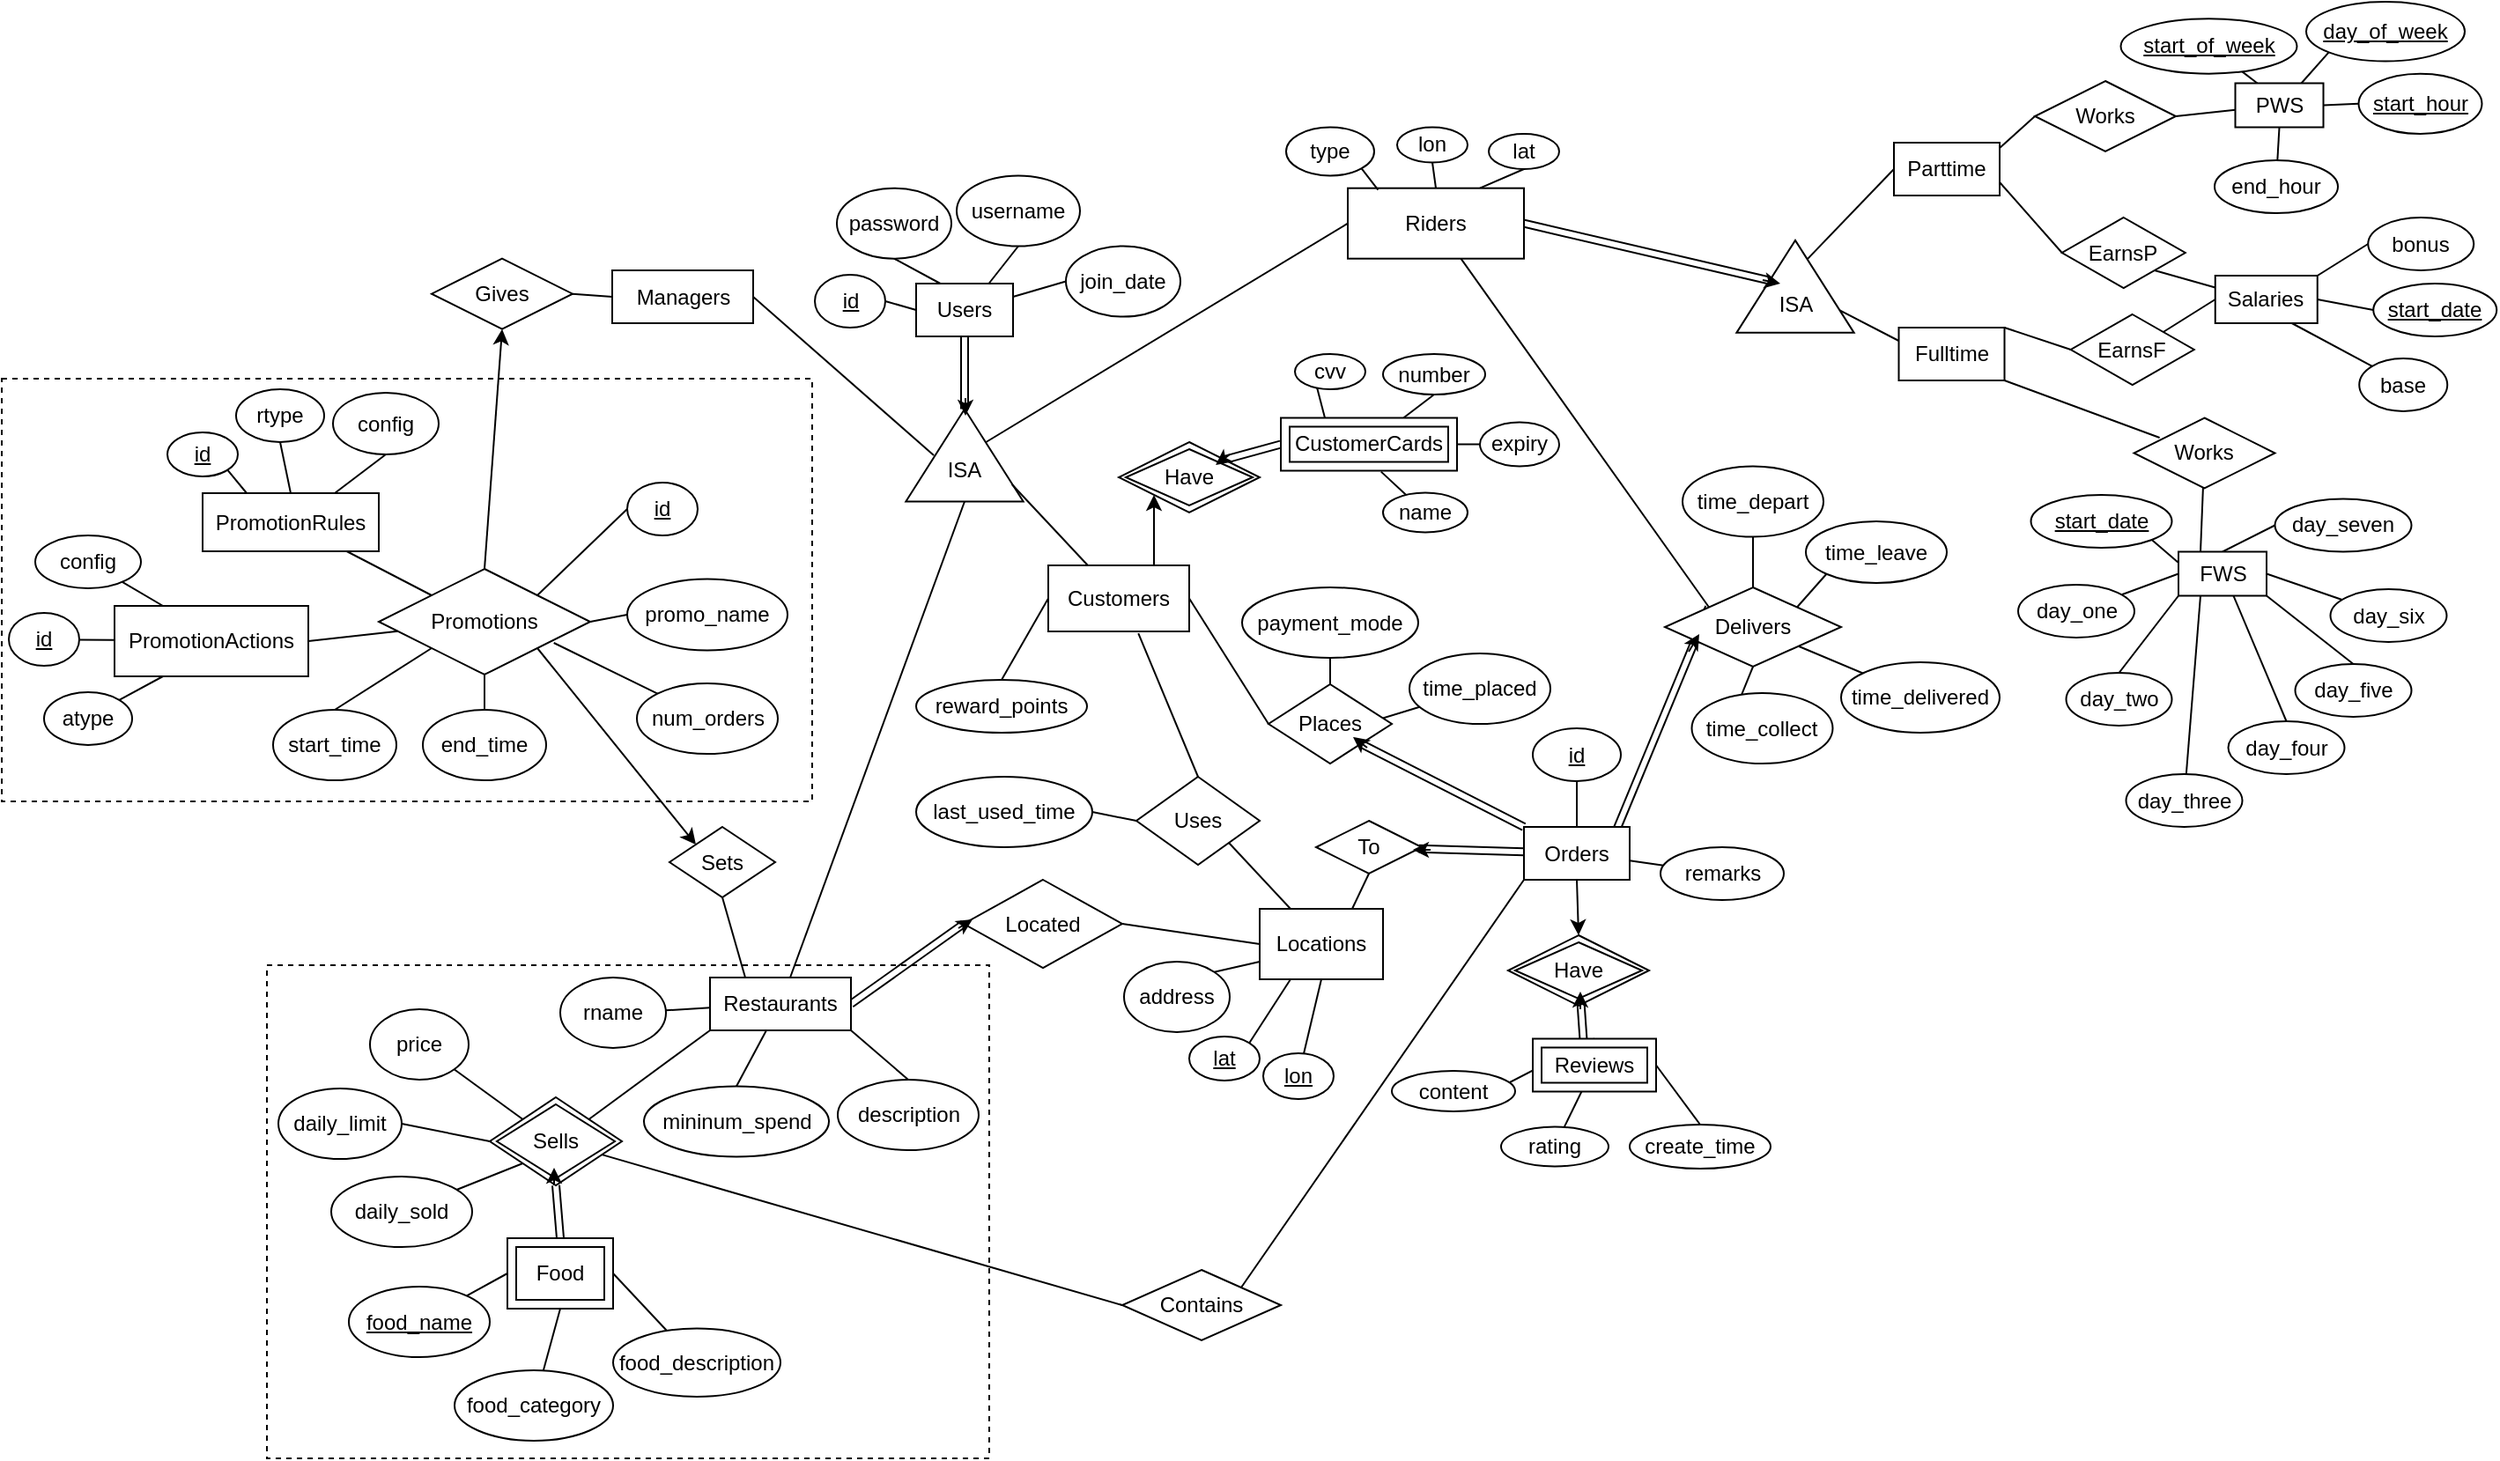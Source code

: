 <mxfile version="12.9.10" type="device"><diagram id="qRuIrr8KA3Hxb3UHeqZr" name="Page-1"><mxGraphModel dx="2174" dy="514" grid="1" gridSize="10" guides="1" tooltips="1" connect="1" arrows="1" fold="1" page="1" pageScale="1" pageWidth="850" pageHeight="1100" math="0" shadow="0"><root><mxCell id="0"/><mxCell id="1" parent="0"/><mxCell id="01SdsNf_BEOjIx9j6Uuo-3" value="" style="rounded=0;whiteSpace=wrap;html=1;dashed=1;fillColor=none;" vertex="1" parent="1"><mxGeometry x="-154" y="214" width="460" height="240" as="geometry"/></mxCell><mxCell id="0QOnoi438bHmKLKxBq35-7" style="edgeStyle=none;rounded=0;orthogonalLoop=1;jettySize=auto;html=1;exitX=0.75;exitY=0;exitDx=0;exitDy=0;entryX=0.5;entryY=1;entryDx=0;entryDy=0;endArrow=none;endFill=0;" parent="1" source="0QOnoi438bHmKLKxBq35-1" target="0QOnoi438bHmKLKxBq35-6" edge="1"><mxGeometry relative="1" as="geometry"/></mxCell><mxCell id="0QOnoi438bHmKLKxBq35-8" style="edgeStyle=none;rounded=0;orthogonalLoop=1;jettySize=auto;html=1;exitX=0.25;exitY=0;exitDx=0;exitDy=0;entryX=0.5;entryY=1;entryDx=0;entryDy=0;endArrow=none;endFill=0;" parent="1" source="0QOnoi438bHmKLKxBq35-1" target="0QOnoi438bHmKLKxBq35-4" edge="1"><mxGeometry relative="1" as="geometry"/></mxCell><mxCell id="0QOnoi438bHmKLKxBq35-10" style="edgeStyle=none;rounded=0;orthogonalLoop=1;jettySize=auto;html=1;exitX=1;exitY=0.25;exitDx=0;exitDy=0;entryX=0;entryY=0.5;entryDx=0;entryDy=0;endArrow=none;endFill=0;" parent="1" source="0QOnoi438bHmKLKxBq35-1" target="0QOnoi438bHmKLKxBq35-9" edge="1"><mxGeometry relative="1" as="geometry"/></mxCell><mxCell id="0QOnoi438bHmKLKxBq35-1" value="Users" style="rounded=0;whiteSpace=wrap;html=1;" parent="1" vertex="1"><mxGeometry x="365" y="160" width="55" height="30" as="geometry"/></mxCell><mxCell id="ttw1F23HWQFHlFd8Eq_C-79" style="edgeStyle=none;rounded=0;orthogonalLoop=1;jettySize=auto;html=1;exitX=1;exitY=0.5;exitDx=0;exitDy=0;entryX=0;entryY=0.5;entryDx=0;entryDy=0;endArrow=none;endFill=0;" parent="1" source="0QOnoi438bHmKLKxBq35-2" target="0QOnoi438bHmKLKxBq35-1" edge="1"><mxGeometry relative="1" as="geometry"/></mxCell><mxCell id="0QOnoi438bHmKLKxBq35-2" value="&lt;u&gt;id&lt;/u&gt;" style="ellipse;whiteSpace=wrap;html=1;" parent="1" vertex="1"><mxGeometry x="307.5" y="155" width="40" height="30" as="geometry"/></mxCell><mxCell id="0QOnoi438bHmKLKxBq35-4" value="password" style="ellipse;whiteSpace=wrap;html=1;" parent="1" vertex="1"><mxGeometry x="320" y="105.84" width="65" height="40" as="geometry"/></mxCell><mxCell id="0QOnoi438bHmKLKxBq35-6" value="username" style="ellipse;whiteSpace=wrap;html=1;" parent="1" vertex="1"><mxGeometry x="388" y="98.75" width="70" height="40" as="geometry"/></mxCell><mxCell id="0QOnoi438bHmKLKxBq35-9" value="join_date" style="ellipse;whiteSpace=wrap;html=1;" parent="1" vertex="1"><mxGeometry x="450" y="138.75" width="65" height="40" as="geometry"/></mxCell><mxCell id="0QOnoi438bHmKLKxBq35-15" value="" style="group" parent="1" vertex="1" connectable="0"><mxGeometry x="357.5" y="232.5" width="70" height="50" as="geometry"/></mxCell><mxCell id="0QOnoi438bHmKLKxBq35-13" value="" style="triangle;whiteSpace=wrap;html=1;rotation=-90;" parent="0QOnoi438bHmKLKxBq35-15" vertex="1"><mxGeometry x="8.75" y="-8.333" width="52.5" height="66.667" as="geometry"/></mxCell><mxCell id="0QOnoi438bHmKLKxBq35-14" value="ISA" style="text;html=1;strokeColor=none;fillColor=none;align=center;verticalAlign=middle;whiteSpace=wrap;rounded=0;" parent="0QOnoi438bHmKLKxBq35-15" vertex="1"><mxGeometry x="17.5" y="25" width="35.0" height="16.667" as="geometry"/></mxCell><mxCell id="0QOnoi438bHmKLKxBq35-23" style="edgeStyle=none;rounded=0;orthogonalLoop=1;jettySize=auto;html=1;exitX=0;exitY=0.5;exitDx=0;exitDy=0;entryX=1;entryY=0.5;entryDx=0;entryDy=0;endArrow=none;endFill=0;" parent="1" source="0QOnoi438bHmKLKxBq35-19" target="0QOnoi438bHmKLKxBq35-21" edge="1"><mxGeometry relative="1" as="geometry"/></mxCell><mxCell id="0QOnoi438bHmKLKxBq35-19" value="Managers" style="rounded=0;whiteSpace=wrap;html=1;" parent="1" vertex="1"><mxGeometry x="192.5" y="152.5" width="80" height="30" as="geometry"/></mxCell><mxCell id="0QOnoi438bHmKLKxBq35-21" value="Gives" style="shape=rhombus;perimeter=rhombusPerimeter;whiteSpace=wrap;html=1;align=center;" parent="1" vertex="1"><mxGeometry x="90" y="145.84" width="80" height="40" as="geometry"/></mxCell><mxCell id="0QOnoi438bHmKLKxBq35-25" style="edgeStyle=none;rounded=0;orthogonalLoop=1;jettySize=auto;html=1;exitX=0.5;exitY=0;exitDx=0;exitDy=0;entryX=0.5;entryY=1;entryDx=0;entryDy=0;endArrow=classic;endFill=1;" parent="1" source="0QOnoi438bHmKLKxBq35-24" target="0QOnoi438bHmKLKxBq35-21" edge="1"><mxGeometry relative="1" as="geometry"/></mxCell><mxCell id="0QOnoi438bHmKLKxBq35-59" style="edgeStyle=none;rounded=0;orthogonalLoop=1;jettySize=auto;html=1;entryX=0;entryY=0;entryDx=0;entryDy=0;endArrow=classic;endFill=1;exitX=1;exitY=1;exitDx=0;exitDy=0;" parent="1" target="0QOnoi438bHmKLKxBq35-57" edge="1" source="0QOnoi438bHmKLKxBq35-24"><mxGeometry relative="1" as="geometry"><mxPoint x="143" y="300" as="sourcePoint"/></mxGeometry></mxCell><mxCell id="0QOnoi438bHmKLKxBq35-53" style="edgeStyle=none;rounded=0;orthogonalLoop=1;jettySize=auto;html=1;exitX=0;exitY=0;exitDx=0;exitDy=0;entryX=1;entryY=0.5;entryDx=0;entryDy=0;endArrow=none;endFill=0;" parent="1" source="0QOnoi438bHmKLKxBq35-14" target="0QOnoi438bHmKLKxBq35-19" edge="1"><mxGeometry relative="1" as="geometry"/></mxCell><mxCell id="0QOnoi438bHmKLKxBq35-54" style="edgeStyle=none;rounded=0;orthogonalLoop=1;jettySize=auto;html=1;exitX=0;exitY=0.5;exitDx=0;exitDy=0;endArrow=none;endFill=0;" parent="1" source="0QOnoi438bHmKLKxBq35-13" target="0QOnoi438bHmKLKxBq35-55" edge="1"><mxGeometry relative="1" as="geometry"><mxPoint x="360" y="470" as="targetPoint"/></mxGeometry></mxCell><mxCell id="0QOnoi438bHmKLKxBq35-60" style="edgeStyle=none;rounded=0;orthogonalLoop=1;jettySize=auto;html=1;exitX=0.5;exitY=1;exitDx=0;exitDy=0;entryX=0.25;entryY=0;entryDx=0;entryDy=0;endArrow=none;endFill=0;" parent="1" source="0QOnoi438bHmKLKxBq35-57" target="0QOnoi438bHmKLKxBq35-55" edge="1"><mxGeometry relative="1" as="geometry"/></mxCell><mxCell id="0QOnoi438bHmKLKxBq35-57" value="Sets" style="shape=rhombus;perimeter=rhombusPerimeter;whiteSpace=wrap;html=1;align=center;" parent="1" vertex="1"><mxGeometry x="225" y="468.5" width="60" height="40" as="geometry"/></mxCell><mxCell id="0QOnoi438bHmKLKxBq35-101" style="edgeStyle=none;rounded=0;orthogonalLoop=1;jettySize=auto;html=1;exitX=1;exitY=0.5;exitDx=0;exitDy=0;entryX=0;entryY=0.5;entryDx=0;entryDy=0;endArrow=none;endFill=0;" parent="1" source="0QOnoi438bHmKLKxBq35-83" target="0QOnoi438bHmKLKxBq35-94" edge="1"><mxGeometry relative="1" as="geometry"/></mxCell><mxCell id="0QOnoi438bHmKLKxBq35-83" value="Located" style="shape=rhombus;perimeter=rhombusPerimeter;whiteSpace=wrap;html=1;align=center;" parent="1" vertex="1"><mxGeometry x="392" y="498.5" width="90" height="50" as="geometry"/></mxCell><mxCell id="0QOnoi438bHmKLKxBq35-98" style="edgeStyle=none;rounded=0;orthogonalLoop=1;jettySize=auto;html=1;exitX=0.25;exitY=1;exitDx=0;exitDy=0;entryX=1;entryY=0;entryDx=0;entryDy=0;endArrow=none;endFill=0;" parent="1" source="0QOnoi438bHmKLKxBq35-94" target="0QOnoi438bHmKLKxBq35-95" edge="1"><mxGeometry relative="1" as="geometry"/></mxCell><mxCell id="0QOnoi438bHmKLKxBq35-99" style="edgeStyle=none;rounded=0;orthogonalLoop=1;jettySize=auto;html=1;exitX=0.5;exitY=1;exitDx=0;exitDy=0;endArrow=none;endFill=0;" parent="1" source="0QOnoi438bHmKLKxBq35-94" target="0QOnoi438bHmKLKxBq35-96" edge="1"><mxGeometry relative="1" as="geometry"/></mxCell><mxCell id="0QOnoi438bHmKLKxBq35-100" style="edgeStyle=none;rounded=0;orthogonalLoop=1;jettySize=auto;html=1;exitX=0;exitY=0.75;exitDx=0;exitDy=0;entryX=1;entryY=0;entryDx=0;entryDy=0;endArrow=none;endFill=0;" parent="1" source="0QOnoi438bHmKLKxBq35-94" target="0QOnoi438bHmKLKxBq35-97" edge="1"><mxGeometry relative="1" as="geometry"/></mxCell><mxCell id="0QOnoi438bHmKLKxBq35-94" value="Locations" style="whiteSpace=wrap;html=1;align=center;" parent="1" vertex="1"><mxGeometry x="560" y="515" width="70" height="40" as="geometry"/></mxCell><mxCell id="0QOnoi438bHmKLKxBq35-95" value="&lt;u&gt;lat&lt;/u&gt;" style="ellipse;whiteSpace=wrap;html=1;align=center;" parent="1" vertex="1"><mxGeometry x="520" y="587.5" width="40" height="25" as="geometry"/></mxCell><mxCell id="0QOnoi438bHmKLKxBq35-96" value="&lt;u&gt;lon&lt;/u&gt;" style="ellipse;whiteSpace=wrap;html=1;align=center;" parent="1" vertex="1"><mxGeometry x="562" y="597" width="40" height="26" as="geometry"/></mxCell><mxCell id="0QOnoi438bHmKLKxBq35-97" value="address" style="ellipse;whiteSpace=wrap;html=1;align=center;" parent="1" vertex="1"><mxGeometry x="483" y="545" width="60" height="40" as="geometry"/></mxCell><mxCell id="0QOnoi438bHmKLKxBq35-102" value="" style="group;rotation=-30;fontSize=23;" parent="1" vertex="1" connectable="0"><mxGeometry x="388" y="523" width="10" as="geometry"/></mxCell><mxCell id="0QOnoi438bHmKLKxBq35-88" value="" style="group;rotation=-120;" parent="0QOnoi438bHmKLKxBq35-102" vertex="1" connectable="0"><mxGeometry x="5" y="-5" height="10" as="geometry"/></mxCell><mxCell id="0QOnoi438bHmKLKxBq35-89" value="" style="group;rotation=-120;" parent="0QOnoi438bHmKLKxBq35-88" vertex="1" connectable="0"><mxGeometry height="10" as="geometry"/></mxCell><mxCell id="0QOnoi438bHmKLKxBq35-90" style="edgeStyle=none;rounded=0;orthogonalLoop=1;jettySize=auto;html=1;exitX=0.5;exitY=1;exitDx=0;exitDy=0;entryX=1;entryY=0.5;entryDx=0;entryDy=0;endArrow=none;endFill=0;shape=link;" parent="0QOnoi438bHmKLKxBq35-89" edge="1"><mxGeometry relative="1" as="geometry"/></mxCell><mxCell id="0QOnoi438bHmKLKxBq35-91" value="" style="endArrow=classic;html=1;endFill=1;" parent="0QOnoi438bHmKLKxBq35-89" edge="1"><mxGeometry width="50" height="50" relative="1" as="geometry"><mxPoint x="-4" y="8" as="sourcePoint"/><mxPoint x="4" y="3" as="targetPoint"/></mxGeometry></mxCell><mxCell id="0QOnoi438bHmKLKxBq35-113" style="edgeStyle=none;rounded=0;orthogonalLoop=1;jettySize=auto;html=1;exitX=1;exitY=0.5;exitDx=0;exitDy=0;entryX=0;entryY=0.5;entryDx=0;entryDy=0;endArrow=none;endFill=0;" parent="1" source="0QOnoi438bHmKLKxBq35-108" target="0QOnoi438bHmKLKxBq35-112" edge="1"><mxGeometry relative="1" as="geometry"/></mxCell><mxCell id="0QOnoi438bHmKLKxBq35-117" style="edgeStyle=none;rounded=0;orthogonalLoop=1;jettySize=auto;html=1;exitX=0;exitY=0.5;exitDx=0;exitDy=0;entryX=0.5;entryY=0;entryDx=0;entryDy=0;endArrow=none;endFill=0;" parent="1" source="0QOnoi438bHmKLKxBq35-108" target="0QOnoi438bHmKLKxBq35-115" edge="1"><mxGeometry relative="1" as="geometry"/></mxCell><mxCell id="0QOnoi438bHmKLKxBq35-123" style="edgeStyle=none;rounded=0;orthogonalLoop=1;jettySize=auto;html=1;exitX=0.639;exitY=1.027;exitDx=0;exitDy=0;entryX=0.5;entryY=0;entryDx=0;entryDy=0;endArrow=none;endFill=0;exitPerimeter=0;" parent="1" source="0QOnoi438bHmKLKxBq35-108" target="0QOnoi438bHmKLKxBq35-122" edge="1"><mxGeometry relative="1" as="geometry"/></mxCell><mxCell id="ttw1F23HWQFHlFd8Eq_C-72" style="edgeStyle=none;rounded=0;orthogonalLoop=1;jettySize=auto;html=1;exitX=0.75;exitY=0;exitDx=0;exitDy=0;entryX=0;entryY=1;entryDx=0;entryDy=0;endArrow=classic;endFill=1;" parent="1" source="0QOnoi438bHmKLKxBq35-108" target="ttw1F23HWQFHlFd8Eq_C-69" edge="1"><mxGeometry relative="1" as="geometry"/></mxCell><mxCell id="0QOnoi438bHmKLKxBq35-108" value="Customers" style="whiteSpace=wrap;html=1;align=center;" parent="1" vertex="1"><mxGeometry x="440" y="320" width="80" height="37.5" as="geometry"/></mxCell><mxCell id="0QOnoi438bHmKLKxBq35-111" value="" style="edgeStyle=none;rounded=0;orthogonalLoop=1;jettySize=auto;html=1;endArrow=none;endFill=0;exitX=0.186;exitY=0.903;exitDx=0;exitDy=0;exitPerimeter=0;" parent="1" source="0QOnoi438bHmKLKxBq35-13" target="0QOnoi438bHmKLKxBq35-108" edge="1"><mxGeometry relative="1" as="geometry"/></mxCell><mxCell id="0QOnoi438bHmKLKxBq35-120" style="edgeStyle=none;rounded=0;orthogonalLoop=1;jettySize=auto;html=1;exitX=0;exitY=1;exitDx=0;exitDy=0;endArrow=none;endFill=0;" parent="1" source="0QOnoi438bHmKLKxBq35-112" target="0QOnoi438bHmKLKxBq35-118" edge="1"><mxGeometry relative="1" as="geometry"/></mxCell><mxCell id="0QOnoi438bHmKLKxBq35-121" style="edgeStyle=none;rounded=0;orthogonalLoop=1;jettySize=auto;html=1;endArrow=none;endFill=0;" parent="1" source="0QOnoi438bHmKLKxBq35-112" target="0QOnoi438bHmKLKxBq35-119" edge="1"><mxGeometry relative="1" as="geometry"/></mxCell><mxCell id="0QOnoi438bHmKLKxBq35-112" value="Places" style="shape=rhombus;perimeter=rhombusPerimeter;whiteSpace=wrap;html=1;align=center;" parent="1" vertex="1"><mxGeometry x="565" y="387.5" width="70" height="45" as="geometry"/></mxCell><mxCell id="0QOnoi438bHmKLKxBq35-115" value="reward_points" style="ellipse;whiteSpace=wrap;html=1;align=center;" parent="1" vertex="1"><mxGeometry x="365" y="385" width="97" height="30" as="geometry"/></mxCell><mxCell id="0QOnoi438bHmKLKxBq35-118" value="time_placed" style="ellipse;whiteSpace=wrap;html=1;align=center;" parent="1" vertex="1"><mxGeometry x="645" y="370" width="80" height="40" as="geometry"/></mxCell><mxCell id="0QOnoi438bHmKLKxBq35-119" value="payment_mode" style="ellipse;whiteSpace=wrap;html=1;align=center;" parent="1" vertex="1"><mxGeometry x="550" y="332.5" width="100" height="40" as="geometry"/></mxCell><mxCell id="0QOnoi438bHmKLKxBq35-124" style="edgeStyle=none;rounded=0;orthogonalLoop=1;jettySize=auto;html=1;exitX=1;exitY=1;exitDx=0;exitDy=0;entryX=0.25;entryY=0;entryDx=0;entryDy=0;endArrow=none;endFill=0;" parent="1" source="0QOnoi438bHmKLKxBq35-122" target="0QOnoi438bHmKLKxBq35-94" edge="1"><mxGeometry relative="1" as="geometry"/></mxCell><mxCell id="ttw1F23HWQFHlFd8Eq_C-3" style="rounded=0;orthogonalLoop=1;jettySize=auto;html=1;exitX=0;exitY=0.5;exitDx=0;exitDy=0;entryX=1;entryY=0.5;entryDx=0;entryDy=0;endArrow=none;endFill=0;" parent="1" source="0QOnoi438bHmKLKxBq35-122" target="ttw1F23HWQFHlFd8Eq_C-2" edge="1"><mxGeometry relative="1" as="geometry"/></mxCell><mxCell id="0QOnoi438bHmKLKxBq35-122" value="Uses" style="shape=rhombus;perimeter=rhombusPerimeter;whiteSpace=wrap;html=1;align=center;" parent="1" vertex="1"><mxGeometry x="490" y="440" width="70" height="50" as="geometry"/></mxCell><mxCell id="0QOnoi438bHmKLKxBq35-128" style="edgeStyle=none;rounded=0;orthogonalLoop=1;jettySize=auto;html=1;exitX=0;exitY=0;exitDx=0;exitDy=0;entryX=1;entryY=1;entryDx=0;entryDy=0;endArrow=none;endFill=0;shape=link;" parent="1" source="0QOnoi438bHmKLKxBq35-125" target="0QOnoi438bHmKLKxBq35-112" edge="1"><mxGeometry relative="1" as="geometry"/></mxCell><mxCell id="0QOnoi438bHmKLKxBq35-136" style="edgeStyle=none;rounded=0;orthogonalLoop=1;jettySize=auto;html=1;entryX=0.5;entryY=0;entryDx=0;entryDy=0;endArrow=none;endFill=0;" parent="1" source="0QOnoi438bHmKLKxBq35-125" target="0QOnoi438bHmKLKxBq35-135" edge="1"><mxGeometry relative="1" as="geometry"/></mxCell><mxCell id="0QOnoi438bHmKLKxBq35-138" style="edgeStyle=none;rounded=0;orthogonalLoop=1;jettySize=auto;html=1;endArrow=none;endFill=0;" parent="1" source="0QOnoi438bHmKLKxBq35-125" target="0QOnoi438bHmKLKxBq35-137" edge="1"><mxGeometry relative="1" as="geometry"/></mxCell><mxCell id="0QOnoi438bHmKLKxBq35-142" style="edgeStyle=none;rounded=0;orthogonalLoop=1;jettySize=auto;html=1;exitX=0.88;exitY=0.037;exitDx=0;exitDy=0;entryX=0;entryY=0;entryDx=0;entryDy=0;endArrow=none;endFill=0;shape=link;exitPerimeter=0;" parent="1" source="0QOnoi438bHmKLKxBq35-125" target="0QOnoi438bHmKLKxBq35-139" edge="1"><mxGeometry relative="1" as="geometry"/></mxCell><mxCell id="ttw1F23HWQFHlFd8Eq_C-6" style="edgeStyle=none;rounded=0;orthogonalLoop=1;jettySize=auto;html=1;endArrow=none;endFill=0;shape=link;" parent="1" source="0QOnoi438bHmKLKxBq35-125" target="ttw1F23HWQFHlFd8Eq_C-4" edge="1"><mxGeometry relative="1" as="geometry"/></mxCell><mxCell id="ttw1F23HWQFHlFd8Eq_C-39" style="edgeStyle=none;rounded=0;orthogonalLoop=1;jettySize=auto;html=1;exitX=0.5;exitY=1;exitDx=0;exitDy=0;entryX=0.5;entryY=0;entryDx=0;entryDy=0;endArrow=classic;endFill=1;" parent="1" source="0QOnoi438bHmKLKxBq35-125" target="ttw1F23HWQFHlFd8Eq_C-38" edge="1"><mxGeometry relative="1" as="geometry"><mxPoint x="670" y="375" as="sourcePoint"/><Array as="points"/></mxGeometry></mxCell><mxCell id="ttw1F23HWQFHlFd8Eq_C-113" style="edgeStyle=none;rounded=0;orthogonalLoop=1;jettySize=auto;html=1;endArrow=none;endFill=0;exitX=0;exitY=1;exitDx=0;exitDy=0;entryX=1;entryY=0;entryDx=0;entryDy=0;" parent="1" source="0QOnoi438bHmKLKxBq35-125" target="ttw1F23HWQFHlFd8Eq_C-111" edge="1"><mxGeometry relative="1" as="geometry"><mxPoint x="695" y="365" as="sourcePoint"/></mxGeometry></mxCell><mxCell id="0QOnoi438bHmKLKxBq35-125" value="Orders" style="whiteSpace=wrap;html=1;align=center;" parent="1" vertex="1"><mxGeometry x="710" y="468.5" width="60" height="30" as="geometry"/></mxCell><mxCell id="0QOnoi438bHmKLKxBq35-135" value="id" style="ellipse;whiteSpace=wrap;html=1;align=center;fontStyle=4;" parent="1" vertex="1"><mxGeometry x="715" y="412.5" width="50" height="30" as="geometry"/></mxCell><mxCell id="0QOnoi438bHmKLKxBq35-137" value="remarks" style="ellipse;whiteSpace=wrap;html=1;align=center;" parent="1" vertex="1"><mxGeometry x="787.5" y="480" width="70" height="30" as="geometry"/></mxCell><mxCell id="ttw1F23HWQFHlFd8Eq_C-23" style="edgeStyle=none;rounded=0;orthogonalLoop=1;jettySize=auto;html=1;exitX=0.5;exitY=1;exitDx=0;exitDy=0;entryX=0.349;entryY=0.046;entryDx=0;entryDy=0;entryPerimeter=0;endArrow=none;endFill=0;" parent="1" source="0QOnoi438bHmKLKxBq35-139" target="ttw1F23HWQFHlFd8Eq_C-16" edge="1"><mxGeometry relative="1" as="geometry"/></mxCell><mxCell id="ttw1F23HWQFHlFd8Eq_C-24" style="edgeStyle=none;rounded=0;orthogonalLoop=1;jettySize=auto;html=1;endArrow=none;endFill=0;" parent="1" source="0QOnoi438bHmKLKxBq35-139" target="ttw1F23HWQFHlFd8Eq_C-21" edge="1"><mxGeometry relative="1" as="geometry"/></mxCell><mxCell id="ttw1F23HWQFHlFd8Eq_C-25" style="edgeStyle=none;rounded=0;orthogonalLoop=1;jettySize=auto;html=1;exitX=1;exitY=0;exitDx=0;exitDy=0;entryX=0;entryY=1;entryDx=0;entryDy=0;endArrow=none;endFill=0;" parent="1" source="0QOnoi438bHmKLKxBq35-139" target="ttw1F23HWQFHlFd8Eq_C-17" edge="1"><mxGeometry relative="1" as="geometry"/></mxCell><mxCell id="ttw1F23HWQFHlFd8Eq_C-27" style="edgeStyle=none;rounded=0;orthogonalLoop=1;jettySize=auto;html=1;exitX=0.5;exitY=0;exitDx=0;exitDy=0;endArrow=none;endFill=0;" parent="1" source="0QOnoi438bHmKLKxBq35-139" target="ttw1F23HWQFHlFd8Eq_C-14" edge="1"><mxGeometry relative="1" as="geometry"/></mxCell><mxCell id="0QOnoi438bHmKLKxBq35-139" value="Delivers" style="shape=rhombus;perimeter=rhombusPerimeter;whiteSpace=wrap;html=1;align=center;" parent="1" vertex="1"><mxGeometry x="790" y="332.5" width="100" height="45" as="geometry"/></mxCell><mxCell id="ttw1F23HWQFHlFd8Eq_C-2" value="last_used_time" style="ellipse;whiteSpace=wrap;html=1;align=center;" parent="1" vertex="1"><mxGeometry x="365" y="440" width="100" height="40" as="geometry"/></mxCell><mxCell id="ttw1F23HWQFHlFd8Eq_C-11" style="edgeStyle=none;rounded=0;orthogonalLoop=1;jettySize=auto;html=1;exitX=0.5;exitY=1;exitDx=0;exitDy=0;entryX=0.75;entryY=0;entryDx=0;entryDy=0;endArrow=none;endFill=0;" parent="1" source="ttw1F23HWQFHlFd8Eq_C-4" target="0QOnoi438bHmKLKxBq35-94" edge="1"><mxGeometry relative="1" as="geometry"/></mxCell><mxCell id="ttw1F23HWQFHlFd8Eq_C-4" value="To" style="shape=rhombus;perimeter=rhombusPerimeter;whiteSpace=wrap;html=1;align=center;" parent="1" vertex="1"><mxGeometry x="592" y="465" width="60" height="30" as="geometry"/></mxCell><mxCell id="0QOnoi438bHmKLKxBq35-87" value="" style="group;rotation=-60;" parent="1" vertex="1" connectable="0"><mxGeometry x="864" y="411" height="10" as="geometry"/></mxCell><mxCell id="0QOnoi438bHmKLKxBq35-18" value="" style="group;rotation=-60;" parent="0QOnoi438bHmKLKxBq35-87" vertex="1" connectable="0"><mxGeometry height="10" as="geometry"/></mxCell><mxCell id="0QOnoi438bHmKLKxBq35-16" style="edgeStyle=none;rounded=0;orthogonalLoop=1;jettySize=auto;html=1;exitX=0.5;exitY=1;exitDx=0;exitDy=0;entryX=1;entryY=0.5;entryDx=0;entryDy=0;endArrow=none;endFill=0;shape=link;" parent="0QOnoi438bHmKLKxBq35-18" source="0QOnoi438bHmKLKxBq35-1" target="0QOnoi438bHmKLKxBq35-13" edge="1"><mxGeometry relative="1" as="geometry"/></mxCell><mxCell id="0QOnoi438bHmKLKxBq35-17" value="" style="endArrow=classic;html=1;endFill=1;" parent="0QOnoi438bHmKLKxBq35-18" edge="1"><mxGeometry width="50" height="50" relative="1" as="geometry"><mxPoint x="-4" y="2" as="sourcePoint"/><mxPoint x="4" y="8" as="targetPoint"/></mxGeometry></mxCell><mxCell id="ttw1F23HWQFHlFd8Eq_C-14" value="time_depart" style="ellipse;whiteSpace=wrap;html=1;align=center;" parent="1" vertex="1"><mxGeometry x="800" y="263.75" width="80" height="40" as="geometry"/></mxCell><mxCell id="ttw1F23HWQFHlFd8Eq_C-16" value="time_collect" style="ellipse;whiteSpace=wrap;html=1;align=center;" parent="1" vertex="1"><mxGeometry x="805.25" y="392.5" width="80" height="40" as="geometry"/></mxCell><mxCell id="ttw1F23HWQFHlFd8Eq_C-17" value="time_leave" style="ellipse;whiteSpace=wrap;html=1;align=center;" parent="1" vertex="1"><mxGeometry x="870" y="295" width="80" height="35" as="geometry"/></mxCell><mxCell id="ttw1F23HWQFHlFd8Eq_C-21" value="time_delivered" style="ellipse;whiteSpace=wrap;html=1;align=center;" parent="1" vertex="1"><mxGeometry x="890" y="375" width="90" height="40" as="geometry"/></mxCell><mxCell id="ttw1F23HWQFHlFd8Eq_C-44" style="edgeStyle=none;rounded=0;orthogonalLoop=1;jettySize=auto;html=1;exitX=0.5;exitY=0;exitDx=0;exitDy=0;entryX=1;entryY=0.5;entryDx=0;entryDy=0;endArrow=none;endFill=0;" parent="1" source="ttw1F23HWQFHlFd8Eq_C-32" target="ttw1F23HWQFHlFd8Eq_C-41" edge="1"><mxGeometry relative="1" as="geometry"/></mxCell><mxCell id="ttw1F23HWQFHlFd8Eq_C-32" value="create_time" style="ellipse;whiteSpace=wrap;html=1;align=center;" parent="1" vertex="1"><mxGeometry x="770" y="637.5" width="80" height="25" as="geometry"/></mxCell><mxCell id="ttw1F23HWQFHlFd8Eq_C-43" style="edgeStyle=none;rounded=0;orthogonalLoop=1;jettySize=auto;html=1;exitX=0.5;exitY=1;exitDx=0;exitDy=0;entryX=0.5;entryY=0;entryDx=0;entryDy=0;endArrow=none;endFill=0;" parent="1" source="ttw1F23HWQFHlFd8Eq_C-33" target="ttw1F23HWQFHlFd8Eq_C-41" edge="1"><mxGeometry relative="1" as="geometry"/></mxCell><mxCell id="ttw1F23HWQFHlFd8Eq_C-33" value="content" style="ellipse;whiteSpace=wrap;html=1;align=center;" parent="1" vertex="1"><mxGeometry x="635" y="607" width="70" height="23" as="geometry"/></mxCell><mxCell id="ttw1F23HWQFHlFd8Eq_C-45" style="edgeStyle=none;rounded=0;orthogonalLoop=1;jettySize=auto;html=1;endArrow=none;endFill=0;" parent="1" source="ttw1F23HWQFHlFd8Eq_C-34" target="ttw1F23HWQFHlFd8Eq_C-41" edge="1"><mxGeometry relative="1" as="geometry"/></mxCell><mxCell id="ttw1F23HWQFHlFd8Eq_C-34" value="rating" style="ellipse;whiteSpace=wrap;html=1;align=center;" parent="1" vertex="1"><mxGeometry x="697" y="638.75" width="61" height="22.5" as="geometry"/></mxCell><mxCell id="ttw1F23HWQFHlFd8Eq_C-42" style="edgeStyle=none;rounded=0;orthogonalLoop=1;jettySize=auto;html=1;entryX=0.41;entryY=-0.003;entryDx=0;entryDy=0;endArrow=none;endFill=0;shape=link;entryPerimeter=0;" parent="1" source="ttw1F23HWQFHlFd8Eq_C-38" target="ttw1F23HWQFHlFd8Eq_C-41" edge="1"><mxGeometry relative="1" as="geometry"/></mxCell><mxCell id="ttw1F23HWQFHlFd8Eq_C-38" value="Have" style="shape=rhombus;double=1;perimeter=rhombusPerimeter;whiteSpace=wrap;html=1;align=center;" parent="1" vertex="1"><mxGeometry x="701" y="530" width="80" height="40" as="geometry"/></mxCell><mxCell id="ttw1F23HWQFHlFd8Eq_C-41" value="Reviews" style="shape=ext;margin=3;double=1;whiteSpace=wrap;html=1;align=center;" parent="1" vertex="1"><mxGeometry x="715" y="588.75" width="70" height="30" as="geometry"/></mxCell><mxCell id="ttw1F23HWQFHlFd8Eq_C-7" value="" style="group;rotation=55;" parent="1" vertex="1" connectable="0"><mxGeometry x="751" y="478.5" height="10" as="geometry"/></mxCell><mxCell id="ttw1F23HWQFHlFd8Eq_C-8" value="" style="group;rotation=55;" parent="ttw1F23HWQFHlFd8Eq_C-7" vertex="1" connectable="0"><mxGeometry height="10" as="geometry"/></mxCell><mxCell id="ttw1F23HWQFHlFd8Eq_C-9" style="edgeStyle=none;rounded=0;orthogonalLoop=1;jettySize=auto;html=1;exitX=0.5;exitY=1;exitDx=0;exitDy=0;entryX=1;entryY=0.5;entryDx=0;entryDy=0;endArrow=none;endFill=0;shape=link;" parent="ttw1F23HWQFHlFd8Eq_C-8" edge="1"><mxGeometry relative="1" as="geometry"/></mxCell><mxCell id="ttw1F23HWQFHlFd8Eq_C-50" value="" style="group" parent="1" vertex="1" connectable="0"><mxGeometry x="393" y="225" height="10" as="geometry"/></mxCell><mxCell id="ttw1F23HWQFHlFd8Eq_C-51" value="" style="group" parent="ttw1F23HWQFHlFd8Eq_C-50" vertex="1" connectable="0"><mxGeometry height="10" as="geometry"/></mxCell><mxCell id="ttw1F23HWQFHlFd8Eq_C-52" style="edgeStyle=none;rounded=0;orthogonalLoop=1;jettySize=auto;html=1;exitX=0.5;exitY=1;exitDx=0;exitDy=0;entryX=1;entryY=0.5;entryDx=0;entryDy=0;endArrow=none;endFill=0;shape=link;" parent="ttw1F23HWQFHlFd8Eq_C-51" edge="1"><mxGeometry relative="1" as="geometry"/></mxCell><mxCell id="ttw1F23HWQFHlFd8Eq_C-53" value="" style="endArrow=classic;html=1;endFill=1;" parent="ttw1F23HWQFHlFd8Eq_C-51" edge="1"><mxGeometry width="50" height="50" relative="1" as="geometry"><mxPoint as="sourcePoint"/><mxPoint y="10" as="targetPoint"/></mxGeometry></mxCell><mxCell id="ttw1F23HWQFHlFd8Eq_C-63" value="expiry" style="ellipse;whiteSpace=wrap;html=1;align=center;" parent="1" vertex="1"><mxGeometry x="685" y="238.75" width="45" height="25" as="geometry"/></mxCell><mxCell id="ttw1F23HWQFHlFd8Eq_C-64" style="edgeStyle=none;rounded=0;orthogonalLoop=1;jettySize=auto;html=1;exitX=0.5;exitY=1;exitDx=0;exitDy=0;endArrow=none;endFill=0;" parent="1" source="ttw1F23HWQFHlFd8Eq_C-65" target="ttw1F23HWQFHlFd8Eq_C-70" edge="1"><mxGeometry relative="1" as="geometry"/></mxCell><mxCell id="ttw1F23HWQFHlFd8Eq_C-65" value="number" style="ellipse;whiteSpace=wrap;html=1;align=center;" parent="1" vertex="1"><mxGeometry x="630" y="200" width="58" height="23" as="geometry"/></mxCell><mxCell id="ttw1F23HWQFHlFd8Eq_C-66" style="edgeStyle=none;rounded=0;orthogonalLoop=1;jettySize=auto;html=1;entryX=0.569;entryY=1.019;entryDx=0;entryDy=0;endArrow=none;endFill=0;entryPerimeter=0;" parent="1" source="ttw1F23HWQFHlFd8Eq_C-67" target="ttw1F23HWQFHlFd8Eq_C-70" edge="1"><mxGeometry relative="1" as="geometry"/></mxCell><mxCell id="ttw1F23HWQFHlFd8Eq_C-67" value="name" style="ellipse;whiteSpace=wrap;html=1;align=center;" parent="1" vertex="1"><mxGeometry x="630" y="278.75" width="48" height="22.5" as="geometry"/></mxCell><mxCell id="ttw1F23HWQFHlFd8Eq_C-68" style="edgeStyle=none;rounded=0;orthogonalLoop=1;jettySize=auto;html=1;exitX=1;exitY=0;exitDx=0;exitDy=0;entryX=0;entryY=0.5;entryDx=0;entryDy=0;endArrow=none;endFill=0;shape=link;" parent="1" source="ttw1F23HWQFHlFd8Eq_C-69" target="ttw1F23HWQFHlFd8Eq_C-70" edge="1"><mxGeometry relative="1" as="geometry"/></mxCell><mxCell id="ttw1F23HWQFHlFd8Eq_C-69" value="Have" style="shape=rhombus;double=1;perimeter=rhombusPerimeter;whiteSpace=wrap;html=1;align=center;" parent="1" vertex="1"><mxGeometry x="480" y="250" width="80" height="40" as="geometry"/></mxCell><mxCell id="ttw1F23HWQFHlFd8Eq_C-71" style="edgeStyle=none;rounded=0;orthogonalLoop=1;jettySize=auto;html=1;exitX=1;exitY=0.5;exitDx=0;exitDy=0;entryX=0;entryY=0.5;entryDx=0;entryDy=0;endArrow=none;endFill=0;" parent="1" source="ttw1F23HWQFHlFd8Eq_C-70" target="ttw1F23HWQFHlFd8Eq_C-63" edge="1"><mxGeometry relative="1" as="geometry"/></mxCell><mxCell id="ttw1F23HWQFHlFd8Eq_C-74" style="edgeStyle=none;rounded=0;orthogonalLoop=1;jettySize=auto;html=1;exitX=0.25;exitY=0;exitDx=0;exitDy=0;endArrow=none;endFill=0;" parent="1" source="ttw1F23HWQFHlFd8Eq_C-70" edge="1"><mxGeometry relative="1" as="geometry"><mxPoint x="592" y="217" as="targetPoint"/></mxGeometry></mxCell><mxCell id="ttw1F23HWQFHlFd8Eq_C-70" value="CustomerCards" style="shape=ext;margin=3;double=1;whiteSpace=wrap;html=1;align=center;" parent="1" vertex="1"><mxGeometry x="572" y="236.25" width="100" height="30" as="geometry"/></mxCell><mxCell id="ttw1F23HWQFHlFd8Eq_C-73" value="cvv" style="ellipse;whiteSpace=wrap;html=1;align=center;" parent="1" vertex="1"><mxGeometry x="580" y="200" width="40" height="20" as="geometry"/></mxCell><mxCell id="ttw1F23HWQFHlFd8Eq_C-97" style="edgeStyle=none;rounded=0;orthogonalLoop=1;jettySize=auto;html=1;exitX=0.5;exitY=0;exitDx=0;exitDy=0;entryX=0.5;entryY=1;entryDx=0;entryDy=0;endArrow=none;endFill=0;" parent="1" source="ttw1F23HWQFHlFd8Eq_C-88" target="ttw1F23HWQFHlFd8Eq_C-92" edge="1"><mxGeometry relative="1" as="geometry"/></mxCell><mxCell id="ttw1F23HWQFHlFd8Eq_C-98" style="edgeStyle=none;rounded=0;orthogonalLoop=1;jettySize=auto;html=1;exitX=0.75;exitY=0;exitDx=0;exitDy=0;entryX=0.5;entryY=1;entryDx=0;entryDy=0;endArrow=none;endFill=0;" parent="1" source="ttw1F23HWQFHlFd8Eq_C-88" target="ttw1F23HWQFHlFd8Eq_C-91" edge="1"><mxGeometry relative="1" as="geometry"/></mxCell><mxCell id="ttw1F23HWQFHlFd8Eq_C-126" style="edgeStyle=none;rounded=0;orthogonalLoop=1;jettySize=auto;html=1;endArrow=none;endFill=0;shape=link;exitX=1;exitY=0.5;exitDx=0;exitDy=0;" parent="1" source="ttw1F23HWQFHlFd8Eq_C-88" target="ttw1F23HWQFHlFd8Eq_C-124" edge="1"><mxGeometry relative="1" as="geometry"/></mxCell><mxCell id="ttw1F23HWQFHlFd8Eq_C-162" style="edgeStyle=none;rounded=0;orthogonalLoop=1;jettySize=auto;html=1;entryX=0;entryY=0;entryDx=0;entryDy=0;endArrow=none;endFill=0;" parent="1" source="ttw1F23HWQFHlFd8Eq_C-88" target="0QOnoi438bHmKLKxBq35-139" edge="1"><mxGeometry relative="1" as="geometry"/></mxCell><mxCell id="ttw1F23HWQFHlFd8Eq_C-88" value="Riders" style="whiteSpace=wrap;html=1;align=center;" parent="1" vertex="1"><mxGeometry x="610" y="105.84" width="100" height="40" as="geometry"/></mxCell><mxCell id="ttw1F23HWQFHlFd8Eq_C-90" style="edgeStyle=none;rounded=0;orthogonalLoop=1;jettySize=auto;html=1;exitX=0.643;exitY=0.683;exitDx=0;exitDy=0;entryX=0;entryY=0.5;entryDx=0;entryDy=0;endArrow=none;endFill=0;exitPerimeter=0;" parent="1" source="0QOnoi438bHmKLKxBq35-13" target="ttw1F23HWQFHlFd8Eq_C-88" edge="1"><mxGeometry relative="1" as="geometry"/></mxCell><mxCell id="ttw1F23HWQFHlFd8Eq_C-91" value="lat" style="ellipse;whiteSpace=wrap;html=1;align=center;" parent="1" vertex="1"><mxGeometry x="690" y="75" width="40" height="20" as="geometry"/></mxCell><mxCell id="ttw1F23HWQFHlFd8Eq_C-92" value="lon" style="ellipse;whiteSpace=wrap;html=1;align=center;" parent="1" vertex="1"><mxGeometry x="638" y="71.25" width="40" height="20" as="geometry"/></mxCell><mxCell id="ttw1F23HWQFHlFd8Eq_C-199" style="edgeStyle=none;rounded=0;orthogonalLoop=1;jettySize=auto;html=1;exitX=1;exitY=1;exitDx=0;exitDy=0;entryX=0.172;entryY=0.025;entryDx=0;entryDy=0;entryPerimeter=0;endArrow=none;endFill=0;" parent="1" source="ttw1F23HWQFHlFd8Eq_C-93" target="ttw1F23HWQFHlFd8Eq_C-88" edge="1"><mxGeometry relative="1" as="geometry"/></mxCell><mxCell id="ttw1F23HWQFHlFd8Eq_C-93" value="type" style="ellipse;whiteSpace=wrap;html=1;align=center;" parent="1" vertex="1"><mxGeometry x="575" y="71.25" width="50" height="27.5" as="geometry"/></mxCell><mxCell id="ttw1F23HWQFHlFd8Eq_C-114" style="edgeStyle=none;rounded=0;orthogonalLoop=1;jettySize=auto;html=1;exitX=0;exitY=0.5;exitDx=0;exitDy=0;endArrow=none;endFill=0;" parent="1" source="ttw1F23HWQFHlFd8Eq_C-111" target="0QOnoi438bHmKLKxBq35-56" edge="1"><mxGeometry relative="1" as="geometry"/></mxCell><mxCell id="ttw1F23HWQFHlFd8Eq_C-111" value="Contains" style="shape=rhombus;perimeter=rhombusPerimeter;whiteSpace=wrap;html=1;align=center;" parent="1" vertex="1"><mxGeometry x="482" y="720" width="90" height="40" as="geometry"/></mxCell><mxCell id="ttw1F23HWQFHlFd8Eq_C-131" style="edgeStyle=none;rounded=0;orthogonalLoop=1;jettySize=auto;html=1;exitX=0.28;exitY=0.821;exitDx=0;exitDy=0;entryX=0;entryY=0.25;entryDx=0;entryDy=0;endArrow=none;endFill=0;exitPerimeter=0;" parent="1" source="ttw1F23HWQFHlFd8Eq_C-124" target="ttw1F23HWQFHlFd8Eq_C-129" edge="1"><mxGeometry relative="1" as="geometry"/></mxCell><mxCell id="ttw1F23HWQFHlFd8Eq_C-132" style="edgeStyle=none;rounded=0;orthogonalLoop=1;jettySize=auto;html=1;exitX=0.788;exitY=0.597;exitDx=0;exitDy=0;entryX=0;entryY=0.5;entryDx=0;entryDy=0;endArrow=none;endFill=0;exitPerimeter=0;" parent="1" source="ttw1F23HWQFHlFd8Eq_C-124" target="ttw1F23HWQFHlFd8Eq_C-130" edge="1"><mxGeometry relative="1" as="geometry"/></mxCell><mxCell id="ttw1F23HWQFHlFd8Eq_C-124" value="" style="triangle;whiteSpace=wrap;html=1;rotation=-90;" parent="1" vertex="1"><mxGeometry x="837.75" y="128.337" width="52.5" height="66.667" as="geometry"/></mxCell><mxCell id="ttw1F23HWQFHlFd8Eq_C-125" value="ISA" style="text;html=1;strokeColor=none;fillColor=none;align=center;verticalAlign=middle;whiteSpace=wrap;rounded=0;" parent="1" vertex="1"><mxGeometry x="846.5" y="163.33" width="35.0" height="16.667" as="geometry"/></mxCell><mxCell id="ttw1F23HWQFHlFd8Eq_C-135" style="edgeStyle=none;rounded=0;orthogonalLoop=1;jettySize=auto;html=1;exitX=1;exitY=1;exitDx=0;exitDy=0;entryX=0.182;entryY=0.282;entryDx=0;entryDy=0;endArrow=none;endFill=0;entryPerimeter=0;" parent="1" source="ttw1F23HWQFHlFd8Eq_C-129" target="ttw1F23HWQFHlFd8Eq_C-133" edge="1"><mxGeometry relative="1" as="geometry"/></mxCell><mxCell id="ttw1F23HWQFHlFd8Eq_C-188" style="edgeStyle=none;rounded=0;orthogonalLoop=1;jettySize=auto;html=1;exitX=1;exitY=0;exitDx=0;exitDy=0;entryX=0;entryY=0.5;entryDx=0;entryDy=0;endArrow=none;endFill=0;" parent="1" source="ttw1F23HWQFHlFd8Eq_C-129" target="ttw1F23HWQFHlFd8Eq_C-186" edge="1"><mxGeometry relative="1" as="geometry"/></mxCell><mxCell id="ttw1F23HWQFHlFd8Eq_C-129" value="Fulltime" style="whiteSpace=wrap;html=1;align=center;" parent="1" vertex="1"><mxGeometry x="922.75" y="185" width="60" height="30" as="geometry"/></mxCell><mxCell id="ttw1F23HWQFHlFd8Eq_C-136" style="edgeStyle=none;rounded=0;orthogonalLoop=1;jettySize=auto;html=1;exitX=0.5;exitY=1;exitDx=0;exitDy=0;entryX=0;entryY=0.5;entryDx=0;entryDy=0;endArrow=none;endFill=0;" parent="1" source="ttw1F23HWQFHlFd8Eq_C-130" target="ttw1F23HWQFHlFd8Eq_C-134" edge="1"><mxGeometry relative="1" as="geometry"/></mxCell><mxCell id="ttw1F23HWQFHlFd8Eq_C-187" style="edgeStyle=none;rounded=0;orthogonalLoop=1;jettySize=auto;html=1;exitX=1;exitY=0.75;exitDx=0;exitDy=0;entryX=0;entryY=0.5;entryDx=0;entryDy=0;endArrow=none;endFill=0;" parent="1" source="ttw1F23HWQFHlFd8Eq_C-130" target="ttw1F23HWQFHlFd8Eq_C-185" edge="1"><mxGeometry relative="1" as="geometry"/></mxCell><mxCell id="ttw1F23HWQFHlFd8Eq_C-130" value="Parttime" style="whiteSpace=wrap;html=1;align=center;" parent="1" vertex="1"><mxGeometry x="920" y="80" width="60" height="30" as="geometry"/></mxCell><mxCell id="ttw1F23HWQFHlFd8Eq_C-139" style="edgeStyle=none;rounded=0;orthogonalLoop=1;jettySize=auto;html=1;entryX=0.25;entryY=0;entryDx=0;entryDy=0;endArrow=none;endFill=0;" parent="1" source="ttw1F23HWQFHlFd8Eq_C-133" target="ttw1F23HWQFHlFd8Eq_C-138" edge="1"><mxGeometry relative="1" as="geometry"/></mxCell><mxCell id="ttw1F23HWQFHlFd8Eq_C-133" value="Works" style="shape=rhombus;perimeter=rhombusPerimeter;whiteSpace=wrap;html=1;align=center;" parent="1" vertex="1"><mxGeometry x="1056.25" y="236.25" width="80" height="40" as="geometry"/></mxCell><mxCell id="ttw1F23HWQFHlFd8Eq_C-141" style="edgeStyle=none;rounded=0;orthogonalLoop=1;jettySize=auto;html=1;exitX=1;exitY=0.5;exitDx=0;exitDy=0;endArrow=none;endFill=0;" parent="1" source="ttw1F23HWQFHlFd8Eq_C-134" target="ttw1F23HWQFHlFd8Eq_C-137" edge="1"><mxGeometry relative="1" as="geometry"/></mxCell><mxCell id="ttw1F23HWQFHlFd8Eq_C-134" value="Works" style="shape=rhombus;perimeter=rhombusPerimeter;whiteSpace=wrap;html=1;align=center;" parent="1" vertex="1"><mxGeometry x="1000" y="45" width="80" height="40" as="geometry"/></mxCell><mxCell id="ttw1F23HWQFHlFd8Eq_C-175" style="edgeStyle=none;rounded=0;orthogonalLoop=1;jettySize=auto;html=1;exitX=0.25;exitY=0;exitDx=0;exitDy=0;endArrow=none;endFill=0;" parent="1" source="ttw1F23HWQFHlFd8Eq_C-137" target="ttw1F23HWQFHlFd8Eq_C-171" edge="1"><mxGeometry relative="1" as="geometry"/></mxCell><mxCell id="ttw1F23HWQFHlFd8Eq_C-176" style="edgeStyle=none;rounded=0;orthogonalLoop=1;jettySize=auto;html=1;exitX=0.75;exitY=0;exitDx=0;exitDy=0;entryX=0;entryY=1;entryDx=0;entryDy=0;endArrow=none;endFill=0;" parent="1" source="ttw1F23HWQFHlFd8Eq_C-137" target="ttw1F23HWQFHlFd8Eq_C-172" edge="1"><mxGeometry relative="1" as="geometry"/></mxCell><mxCell id="ttw1F23HWQFHlFd8Eq_C-177" style="edgeStyle=none;rounded=0;orthogonalLoop=1;jettySize=auto;html=1;exitX=1;exitY=0.5;exitDx=0;exitDy=0;entryX=0;entryY=0.5;entryDx=0;entryDy=0;endArrow=none;endFill=0;" parent="1" source="ttw1F23HWQFHlFd8Eq_C-137" target="ttw1F23HWQFHlFd8Eq_C-174" edge="1"><mxGeometry relative="1" as="geometry"/></mxCell><mxCell id="ttw1F23HWQFHlFd8Eq_C-178" style="edgeStyle=none;rounded=0;orthogonalLoop=1;jettySize=auto;html=1;exitX=0.5;exitY=1;exitDx=0;exitDy=0;endArrow=none;endFill=0;" parent="1" source="ttw1F23HWQFHlFd8Eq_C-137" target="ttw1F23HWQFHlFd8Eq_C-173" edge="1"><mxGeometry relative="1" as="geometry"/></mxCell><mxCell id="ttw1F23HWQFHlFd8Eq_C-137" value="PWS" style="whiteSpace=wrap;html=1;align=center;" parent="1" vertex="1"><mxGeometry x="1113.75" y="46.25" width="50" height="25" as="geometry"/></mxCell><mxCell id="ttw1F23HWQFHlFd8Eq_C-150" style="edgeStyle=none;rounded=0;orthogonalLoop=1;jettySize=auto;html=1;exitX=0;exitY=0.25;exitDx=0;exitDy=0;endArrow=none;endFill=0;" parent="1" source="ttw1F23HWQFHlFd8Eq_C-138" edge="1"><mxGeometry relative="1" as="geometry"><mxPoint x="1060" y="300" as="targetPoint"/></mxGeometry></mxCell><mxCell id="ttw1F23HWQFHlFd8Eq_C-152" style="edgeStyle=none;rounded=0;orthogonalLoop=1;jettySize=auto;html=1;exitX=0;exitY=0.5;exitDx=0;exitDy=0;endArrow=none;endFill=0;" parent="1" source="ttw1F23HWQFHlFd8Eq_C-138" target="ttw1F23HWQFHlFd8Eq_C-142" edge="1"><mxGeometry relative="1" as="geometry"/></mxCell><mxCell id="ttw1F23HWQFHlFd8Eq_C-153" style="edgeStyle=none;rounded=0;orthogonalLoop=1;jettySize=auto;html=1;exitX=0;exitY=1;exitDx=0;exitDy=0;entryX=0.5;entryY=0;entryDx=0;entryDy=0;endArrow=none;endFill=0;" parent="1" source="ttw1F23HWQFHlFd8Eq_C-138" target="ttw1F23HWQFHlFd8Eq_C-143" edge="1"><mxGeometry relative="1" as="geometry"/></mxCell><mxCell id="ttw1F23HWQFHlFd8Eq_C-154" style="edgeStyle=none;rounded=0;orthogonalLoop=1;jettySize=auto;html=1;exitX=0.25;exitY=1;exitDx=0;exitDy=0;endArrow=none;endFill=0;" parent="1" source="ttw1F23HWQFHlFd8Eq_C-138" target="ttw1F23HWQFHlFd8Eq_C-146" edge="1"><mxGeometry relative="1" as="geometry"/></mxCell><mxCell id="ttw1F23HWQFHlFd8Eq_C-155" style="edgeStyle=none;rounded=0;orthogonalLoop=1;jettySize=auto;html=1;exitX=0.625;exitY=1.001;exitDx=0;exitDy=0;entryX=0.5;entryY=0;entryDx=0;entryDy=0;endArrow=none;endFill=0;exitPerimeter=0;" parent="1" source="ttw1F23HWQFHlFd8Eq_C-138" target="ttw1F23HWQFHlFd8Eq_C-147" edge="1"><mxGeometry relative="1" as="geometry"/></mxCell><mxCell id="ttw1F23HWQFHlFd8Eq_C-156" style="edgeStyle=none;rounded=0;orthogonalLoop=1;jettySize=auto;html=1;exitX=1;exitY=1;exitDx=0;exitDy=0;entryX=0.5;entryY=0;entryDx=0;entryDy=0;endArrow=none;endFill=0;" parent="1" source="ttw1F23HWQFHlFd8Eq_C-138" target="ttw1F23HWQFHlFd8Eq_C-148" edge="1"><mxGeometry relative="1" as="geometry"/></mxCell><mxCell id="ttw1F23HWQFHlFd8Eq_C-160" style="edgeStyle=none;rounded=0;orthogonalLoop=1;jettySize=auto;html=1;exitX=1;exitY=0.5;exitDx=0;exitDy=0;endArrow=none;endFill=0;" parent="1" source="ttw1F23HWQFHlFd8Eq_C-138" target="ttw1F23HWQFHlFd8Eq_C-158" edge="1"><mxGeometry relative="1" as="geometry"/></mxCell><mxCell id="ttw1F23HWQFHlFd8Eq_C-161" style="edgeStyle=none;rounded=0;orthogonalLoop=1;jettySize=auto;html=1;exitX=0.5;exitY=0;exitDx=0;exitDy=0;endArrow=none;endFill=0;entryX=0;entryY=0.5;entryDx=0;entryDy=0;" parent="1" source="ttw1F23HWQFHlFd8Eq_C-138" target="ttw1F23HWQFHlFd8Eq_C-159" edge="1"><mxGeometry relative="1" as="geometry"/></mxCell><mxCell id="ttw1F23HWQFHlFd8Eq_C-138" value="FWS" style="whiteSpace=wrap;html=1;align=center;" parent="1" vertex="1"><mxGeometry x="1081.5" y="312.25" width="50" height="25" as="geometry"/></mxCell><mxCell id="ttw1F23HWQFHlFd8Eq_C-140" style="edgeStyle=none;rounded=0;orthogonalLoop=1;jettySize=auto;html=1;exitX=0.5;exitY=1;exitDx=0;exitDy=0;endArrow=none;endFill=0;" parent="1" source="ttw1F23HWQFHlFd8Eq_C-137" target="ttw1F23HWQFHlFd8Eq_C-137" edge="1"><mxGeometry relative="1" as="geometry"/></mxCell><mxCell id="ttw1F23HWQFHlFd8Eq_C-142" value="day_one" style="ellipse;whiteSpace=wrap;html=1;align=center;" parent="1" vertex="1"><mxGeometry x="990.5" y="331" width="66" height="30" as="geometry"/></mxCell><mxCell id="ttw1F23HWQFHlFd8Eq_C-143" value="day_two&lt;span style=&quot;color: rgba(0 , 0 , 0 , 0) ; font-family: monospace ; font-size: 0px&quot;&gt;%3CmxGraphModel%3E%3Croot%3E%3CmxCell%20id%3D%220%22%2F%3E%3CmxCell%20id%3D%221%22%20parent%3D%220%22%2F%3E%3CmxCell%20id%3D%222%22%20value%3D%22day_one%22%20style%3D%22ellipse%3BwhiteSpace%3Dwrap%3Bhtml%3D1%3Balign%3Dcenter%3B%22%20vertex%3D%221%22%20parent%3D%221%22%3E%3CmxGeometry%20x%3D%221074%22%20y%3D%22400%22%20width%3D%2266%22%20height%3D%2230%22%20as%3D%22geometry%22%2F%3E%3C%2FmxCell%3E%3C%2Froot%3E%3C%2FmxGraphModel%3E&lt;/span&gt;" style="ellipse;whiteSpace=wrap;html=1;align=center;" parent="1" vertex="1"><mxGeometry x="1017.75" y="381" width="60" height="30" as="geometry"/></mxCell><mxCell id="ttw1F23HWQFHlFd8Eq_C-146" value="day_three" style="ellipse;whiteSpace=wrap;html=1;align=center;" parent="1" vertex="1"><mxGeometry x="1051.75" y="438.5" width="66" height="30" as="geometry"/></mxCell><mxCell id="ttw1F23HWQFHlFd8Eq_C-147" value="day_four" style="ellipse;whiteSpace=wrap;html=1;align=center;" parent="1" vertex="1"><mxGeometry x="1109.75" y="408.5" width="66" height="30" as="geometry"/></mxCell><mxCell id="ttw1F23HWQFHlFd8Eq_C-148" value="day_five" style="ellipse;whiteSpace=wrap;html=1;align=center;" parent="1" vertex="1"><mxGeometry x="1147.75" y="376" width="66" height="30" as="geometry"/></mxCell><mxCell id="ttw1F23HWQFHlFd8Eq_C-149" value="start_date" style="ellipse;whiteSpace=wrap;html=1;align=center;fontStyle=4;" parent="1" vertex="1"><mxGeometry x="997.75" y="280" width="80" height="30" as="geometry"/></mxCell><mxCell id="ttw1F23HWQFHlFd8Eq_C-158" value="day_six" style="ellipse;whiteSpace=wrap;html=1;align=center;" parent="1" vertex="1"><mxGeometry x="1167.75" y="333.5" width="66" height="30" as="geometry"/></mxCell><mxCell id="ttw1F23HWQFHlFd8Eq_C-159" value="day_seven" style="ellipse;whiteSpace=wrap;html=1;align=center;" parent="1" vertex="1"><mxGeometry x="1136.25" y="282.25" width="77.5" height="30" as="geometry"/></mxCell><mxCell id="ttw1F23HWQFHlFd8Eq_C-171" value="&lt;u&gt;start_of_week&lt;/u&gt;" style="ellipse;whiteSpace=wrap;html=1;align=center;" parent="1" vertex="1"><mxGeometry x="1048.75" y="9.59" width="100" height="31.25" as="geometry"/></mxCell><mxCell id="ttw1F23HWQFHlFd8Eq_C-172" value="&lt;u&gt;day_of_week&lt;/u&gt;" style="ellipse;whiteSpace=wrap;html=1;align=center;" parent="1" vertex="1"><mxGeometry x="1154" width="90" height="33.75" as="geometry"/></mxCell><mxCell id="ttw1F23HWQFHlFd8Eq_C-173" value="end_hour" style="ellipse;whiteSpace=wrap;html=1;align=center;" parent="1" vertex="1"><mxGeometry x="1102" y="90" width="70" height="30" as="geometry"/></mxCell><mxCell id="ttw1F23HWQFHlFd8Eq_C-174" value="&lt;u&gt;start_hour&lt;/u&gt;" style="ellipse;whiteSpace=wrap;html=1;align=center;" parent="1" vertex="1"><mxGeometry x="1183.75" y="40.84" width="70" height="34.16" as="geometry"/></mxCell><mxCell id="ttw1F23HWQFHlFd8Eq_C-184" style="edgeStyle=none;rounded=0;orthogonalLoop=1;jettySize=auto;html=1;exitX=0.5;exitY=1;exitDx=0;exitDy=0;endArrow=none;endFill=0;" parent="1" source="ttw1F23HWQFHlFd8Eq_C-148" target="ttw1F23HWQFHlFd8Eq_C-148" edge="1"><mxGeometry relative="1" as="geometry"/></mxCell><mxCell id="ttw1F23HWQFHlFd8Eq_C-190" style="edgeStyle=none;rounded=0;orthogonalLoop=1;jettySize=auto;html=1;exitX=1;exitY=1;exitDx=0;exitDy=0;entryX=0;entryY=0.25;entryDx=0;entryDy=0;endArrow=none;endFill=0;" parent="1" source="ttw1F23HWQFHlFd8Eq_C-185" target="ttw1F23HWQFHlFd8Eq_C-189" edge="1"><mxGeometry relative="1" as="geometry"/></mxCell><mxCell id="ttw1F23HWQFHlFd8Eq_C-185" value="EarnsP" style="shape=rhombus;perimeter=rhombusPerimeter;whiteSpace=wrap;html=1;align=center;" parent="1" vertex="1"><mxGeometry x="1015.37" y="122.5" width="70" height="40" as="geometry"/></mxCell><mxCell id="ttw1F23HWQFHlFd8Eq_C-191" style="edgeStyle=none;rounded=0;orthogonalLoop=1;jettySize=auto;html=1;exitX=1;exitY=0;exitDx=0;exitDy=0;entryX=0;entryY=0.5;entryDx=0;entryDy=0;endArrow=none;endFill=0;" parent="1" source="ttw1F23HWQFHlFd8Eq_C-186" target="ttw1F23HWQFHlFd8Eq_C-189" edge="1"><mxGeometry relative="1" as="geometry"/></mxCell><mxCell id="ttw1F23HWQFHlFd8Eq_C-186" value="EarnsF" style="shape=rhombus;perimeter=rhombusPerimeter;whiteSpace=wrap;html=1;align=center;" parent="1" vertex="1"><mxGeometry x="1020.37" y="177.5" width="70" height="40" as="geometry"/></mxCell><mxCell id="ttw1F23HWQFHlFd8Eq_C-195" style="edgeStyle=none;rounded=0;orthogonalLoop=1;jettySize=auto;html=1;exitX=1;exitY=0;exitDx=0;exitDy=0;entryX=0;entryY=0.5;entryDx=0;entryDy=0;endArrow=none;endFill=0;" parent="1" source="ttw1F23HWQFHlFd8Eq_C-189" target="ttw1F23HWQFHlFd8Eq_C-194" edge="1"><mxGeometry relative="1" as="geometry"/></mxCell><mxCell id="ttw1F23HWQFHlFd8Eq_C-197" style="edgeStyle=none;rounded=0;orthogonalLoop=1;jettySize=auto;html=1;exitX=0.75;exitY=1;exitDx=0;exitDy=0;entryX=0;entryY=0;entryDx=0;entryDy=0;endArrow=none;endFill=0;" parent="1" source="ttw1F23HWQFHlFd8Eq_C-189" target="ttw1F23HWQFHlFd8Eq_C-196" edge="1"><mxGeometry relative="1" as="geometry"/></mxCell><mxCell id="ttw1F23HWQFHlFd8Eq_C-198" style="edgeStyle=none;rounded=0;orthogonalLoop=1;jettySize=auto;html=1;exitX=1;exitY=0.5;exitDx=0;exitDy=0;entryX=0;entryY=0.5;entryDx=0;entryDy=0;endArrow=none;endFill=0;" parent="1" source="ttw1F23HWQFHlFd8Eq_C-189" target="ttw1F23HWQFHlFd8Eq_C-193" edge="1"><mxGeometry relative="1" as="geometry"/></mxCell><mxCell id="ttw1F23HWQFHlFd8Eq_C-189" value="Salaries" style="whiteSpace=wrap;html=1;align=center;" parent="1" vertex="1"><mxGeometry x="1102.37" y="155.5" width="58" height="27" as="geometry"/></mxCell><mxCell id="ttw1F23HWQFHlFd8Eq_C-193" value="start_date" style="ellipse;whiteSpace=wrap;html=1;align=center;fontStyle=4;" parent="1" vertex="1"><mxGeometry x="1192.12" y="160" width="70" height="30" as="geometry"/></mxCell><mxCell id="ttw1F23HWQFHlFd8Eq_C-194" value="bonus" style="ellipse;whiteSpace=wrap;html=1;align=center;" parent="1" vertex="1"><mxGeometry x="1189.12" y="122.5" width="60" height="30" as="geometry"/></mxCell><mxCell id="ttw1F23HWQFHlFd8Eq_C-196" value="base" style="ellipse;whiteSpace=wrap;html=1;align=center;" parent="1" vertex="1"><mxGeometry x="1184.12" y="202.5" width="50" height="30" as="geometry"/></mxCell><mxCell id="ttw1F23HWQFHlFd8Eq_C-202" value="" style="group;rotation=135;" parent="1" vertex="1" connectable="0"><mxGeometry x="617" y="415.5" height="10" as="geometry"/></mxCell><mxCell id="ttw1F23HWQFHlFd8Eq_C-203" value="" style="group;rotation=135;" parent="ttw1F23HWQFHlFd8Eq_C-202" vertex="1" connectable="0"><mxGeometry height="10" as="geometry"/></mxCell><mxCell id="ttw1F23HWQFHlFd8Eq_C-204" style="edgeStyle=none;rounded=0;orthogonalLoop=1;jettySize=auto;html=1;exitX=0.5;exitY=1;exitDx=0;exitDy=0;entryX=1;entryY=0.5;entryDx=0;entryDy=0;endArrow=none;endFill=0;shape=link;" parent="ttw1F23HWQFHlFd8Eq_C-203" edge="1"><mxGeometry relative="1" as="geometry"/></mxCell><mxCell id="ttw1F23HWQFHlFd8Eq_C-205" value="" style="endArrow=classic;html=1;endFill=1;" parent="ttw1F23HWQFHlFd8Eq_C-203" edge="1"><mxGeometry width="50" height="50" relative="1" as="geometry"><mxPoint x="4" y="8" as="sourcePoint"/><mxPoint x="-4" y="2" as="targetPoint"/></mxGeometry></mxCell><mxCell id="ttw1F23HWQFHlFd8Eq_C-207" value="" style="group;rotation=-140;" parent="1" vertex="1" connectable="0"><mxGeometry x="806.5" y="359" height="10" as="geometry"/></mxCell><mxCell id="ttw1F23HWQFHlFd8Eq_C-208" value="" style="group;rotation=-140;" parent="ttw1F23HWQFHlFd8Eq_C-207" vertex="1" connectable="0"><mxGeometry height="10" as="geometry"/></mxCell><mxCell id="ttw1F23HWQFHlFd8Eq_C-209" style="edgeStyle=none;rounded=0;orthogonalLoop=1;jettySize=auto;html=1;exitX=0.5;exitY=1;exitDx=0;exitDy=0;entryX=1;entryY=0.5;entryDx=0;entryDy=0;endArrow=none;endFill=0;shape=link;" parent="ttw1F23HWQFHlFd8Eq_C-208" edge="1"><mxGeometry relative="1" as="geometry"/></mxCell><mxCell id="ttw1F23HWQFHlFd8Eq_C-210" value="" style="endArrow=classic;html=1;endFill=1;" parent="ttw1F23HWQFHlFd8Eq_C-208" edge="1"><mxGeometry width="50" height="50" relative="1" as="geometry"><mxPoint x="-3" y="10" as="sourcePoint"/><mxPoint x="3" as="targetPoint"/></mxGeometry></mxCell><mxCell id="ttw1F23HWQFHlFd8Eq_C-211" value="" style="group;rotation=90;" parent="1" vertex="1" connectable="0"><mxGeometry x="652" y="476.5" height="10" as="geometry"/></mxCell><mxCell id="ttw1F23HWQFHlFd8Eq_C-212" value="" style="group;rotation=90;" parent="ttw1F23HWQFHlFd8Eq_C-211" vertex="1" connectable="0"><mxGeometry height="10" as="geometry"/></mxCell><mxCell id="ttw1F23HWQFHlFd8Eq_C-213" style="edgeStyle=none;rounded=0;orthogonalLoop=1;jettySize=auto;html=1;exitX=0.5;exitY=1;exitDx=0;exitDy=0;entryX=1;entryY=0.5;entryDx=0;entryDy=0;endArrow=none;endFill=0;shape=link;" parent="ttw1F23HWQFHlFd8Eq_C-212" edge="1"><mxGeometry relative="1" as="geometry"/></mxCell><mxCell id="ttw1F23HWQFHlFd8Eq_C-214" value="" style="endArrow=classic;html=1;endFill=1;" parent="ttw1F23HWQFHlFd8Eq_C-212" edge="1"><mxGeometry width="50" height="50" relative="1" as="geometry"><mxPoint x="5" y="5" as="sourcePoint"/><mxPoint x="-5" y="5" as="targetPoint"/></mxGeometry></mxCell><mxCell id="ttw1F23HWQFHlFd8Eq_C-215" value="" style="group;rotation=55;" parent="1" vertex="1" connectable="0"><mxGeometry x="539" y="255" height="10" as="geometry"/></mxCell><mxCell id="ttw1F23HWQFHlFd8Eq_C-216" value="" style="group;rotation=55;" parent="ttw1F23HWQFHlFd8Eq_C-215" vertex="1" connectable="0"><mxGeometry height="10" as="geometry"/></mxCell><mxCell id="ttw1F23HWQFHlFd8Eq_C-217" style="edgeStyle=none;rounded=0;orthogonalLoop=1;jettySize=auto;html=1;exitX=0.5;exitY=1;exitDx=0;exitDy=0;entryX=1;entryY=0.5;entryDx=0;entryDy=0;endArrow=none;endFill=0;shape=link;" parent="ttw1F23HWQFHlFd8Eq_C-216" edge="1"><mxGeometry relative="1" as="geometry"/></mxCell><mxCell id="ttw1F23HWQFHlFd8Eq_C-218" value="" style="endArrow=classic;html=1;endFill=1;" parent="ttw1F23HWQFHlFd8Eq_C-216" edge="1"><mxGeometry width="50" height="50" relative="1" as="geometry"><mxPoint x="4" y="2" as="sourcePoint"/><mxPoint x="-4" y="8" as="targetPoint"/></mxGeometry></mxCell><mxCell id="ttw1F23HWQFHlFd8Eq_C-219" value="" style="group;rotation=-75;" parent="1" vertex="1" connectable="0"><mxGeometry x="850.5" y="154" height="10" as="geometry"/></mxCell><mxCell id="ttw1F23HWQFHlFd8Eq_C-220" value="" style="group;rotation=-75;" parent="ttw1F23HWQFHlFd8Eq_C-219" vertex="1" connectable="0"><mxGeometry height="10" as="geometry"/></mxCell><mxCell id="ttw1F23HWQFHlFd8Eq_C-221" style="edgeStyle=none;rounded=0;orthogonalLoop=1;jettySize=auto;html=1;exitX=0.5;exitY=1;exitDx=0;exitDy=0;entryX=1;entryY=0.5;entryDx=0;entryDy=0;endArrow=none;endFill=0;shape=link;" parent="ttw1F23HWQFHlFd8Eq_C-220" edge="1"><mxGeometry relative="1" as="geometry"/></mxCell><mxCell id="ttw1F23HWQFHlFd8Eq_C-222" value="" style="endArrow=classic;html=1;endFill=1;" parent="ttw1F23HWQFHlFd8Eq_C-220" edge="1"><mxGeometry width="50" height="50" relative="1" as="geometry"><mxPoint x="-5" y="4" as="sourcePoint"/><mxPoint x="5" y="6" as="targetPoint"/></mxGeometry></mxCell><mxCell id="ttw1F23HWQFHlFd8Eq_C-223" value="" style="group;rotation=-180;" parent="1" vertex="1" connectable="0"><mxGeometry x="742" y="562" height="10" as="geometry"/></mxCell><mxCell id="ttw1F23HWQFHlFd8Eq_C-224" value="" style="group;rotation=-180;" parent="ttw1F23HWQFHlFd8Eq_C-223" vertex="1" connectable="0"><mxGeometry height="10" as="geometry"/></mxCell><mxCell id="ttw1F23HWQFHlFd8Eq_C-225" style="edgeStyle=none;rounded=0;orthogonalLoop=1;jettySize=auto;html=1;exitX=0.5;exitY=1;exitDx=0;exitDy=0;entryX=1;entryY=0.5;entryDx=0;entryDy=0;endArrow=none;endFill=0;shape=link;" parent="ttw1F23HWQFHlFd8Eq_C-224" edge="1"><mxGeometry relative="1" as="geometry"/></mxCell><mxCell id="ttw1F23HWQFHlFd8Eq_C-226" value="" style="endArrow=classic;html=1;endFill=1;" parent="ttw1F23HWQFHlFd8Eq_C-224" edge="1"><mxGeometry width="50" height="50" relative="1" as="geometry"><mxPoint y="10" as="sourcePoint"/><mxPoint as="targetPoint"/></mxGeometry></mxCell><mxCell id="01SdsNf_BEOjIx9j6Uuo-5" value="" style="group" vertex="1" connectable="0" parent="1"><mxGeometry x="-150" y="207" width="451" height="257.5" as="geometry"/></mxCell><mxCell id="0QOnoi438bHmKLKxBq35-24" value="Promotions" style="shape=rhombus;perimeter=rhombusPerimeter;whiteSpace=wrap;html=1;align=center;" parent="01SdsNf_BEOjIx9j6Uuo-5" vertex="1"><mxGeometry x="210" y="115" width="120" height="60" as="geometry"/></mxCell><mxCell id="0QOnoi438bHmKLKxBq35-28" style="edgeStyle=none;rounded=0;orthogonalLoop=1;jettySize=auto;html=1;exitX=0.5;exitY=0;exitDx=0;exitDy=0;entryX=0;entryY=1;entryDx=0;entryDy=0;endArrow=none;endFill=0;" parent="01SdsNf_BEOjIx9j6Uuo-5" source="0QOnoi438bHmKLKxBq35-26" target="0QOnoi438bHmKLKxBq35-24" edge="1"><mxGeometry relative="1" as="geometry"/></mxCell><mxCell id="0QOnoi438bHmKLKxBq35-26" value="start_time" style="ellipse;whiteSpace=wrap;html=1;align=center;" parent="01SdsNf_BEOjIx9j6Uuo-5" vertex="1"><mxGeometry x="150" y="195" width="70" height="40" as="geometry"/></mxCell><mxCell id="0QOnoi438bHmKLKxBq35-27" value="end_time" style="ellipse;whiteSpace=wrap;html=1;align=center;" parent="01SdsNf_BEOjIx9j6Uuo-5" vertex="1"><mxGeometry x="235" y="195" width="70" height="40" as="geometry"/></mxCell><mxCell id="0QOnoi438bHmKLKxBq35-30" value="num_orders" style="ellipse;whiteSpace=wrap;html=1;align=center;" parent="01SdsNf_BEOjIx9j6Uuo-5" vertex="1"><mxGeometry x="356.5" y="180" width="80" height="40" as="geometry"/></mxCell><mxCell id="0QOnoi438bHmKLKxBq35-32" value="promo_name" style="ellipse;whiteSpace=wrap;html=1;align=center;" parent="01SdsNf_BEOjIx9j6Uuo-5" vertex="1"><mxGeometry x="351" y="120.78" width="91" height="40.44" as="geometry"/></mxCell><mxCell id="0QOnoi438bHmKLKxBq35-35" value="id" style="ellipse;whiteSpace=wrap;html=1;align=center;fontStyle=4;" parent="01SdsNf_BEOjIx9j6Uuo-5" vertex="1"><mxGeometry x="351" y="66" width="40" height="30" as="geometry"/></mxCell><mxCell id="0QOnoi438bHmKLKxBq35-38" value="PromotionRules" style="whiteSpace=wrap;html=1;align=center;" parent="01SdsNf_BEOjIx9j6Uuo-5" vertex="1"><mxGeometry x="110" y="72" width="100" height="33" as="geometry"/></mxCell><mxCell id="0QOnoi438bHmKLKxBq35-39" value="id" style="ellipse;whiteSpace=wrap;html=1;align=center;fontStyle=4;" parent="01SdsNf_BEOjIx9j6Uuo-5" vertex="1"><mxGeometry x="90" y="37.5" width="40" height="25" as="geometry"/></mxCell><mxCell id="0QOnoi438bHmKLKxBq35-41" value="rtype" style="ellipse;whiteSpace=wrap;html=1;align=center;" parent="01SdsNf_BEOjIx9j6Uuo-5" vertex="1"><mxGeometry x="129" y="13" width="50" height="30" as="geometry"/></mxCell><mxCell id="0QOnoi438bHmKLKxBq35-43" value="config" style="ellipse;whiteSpace=wrap;html=1;align=center;" parent="01SdsNf_BEOjIx9j6Uuo-5" vertex="1"><mxGeometry x="184" y="15" width="60" height="35" as="geometry"/></mxCell><mxCell id="0QOnoi438bHmKLKxBq35-45" value="PromotionActions" style="whiteSpace=wrap;html=1;align=center;" parent="01SdsNf_BEOjIx9j6Uuo-5" vertex="1"><mxGeometry x="60" y="136" width="110" height="40" as="geometry"/></mxCell><mxCell id="0QOnoi438bHmKLKxBq35-47" value="id" style="ellipse;whiteSpace=wrap;html=1;align=center;fontStyle=4;" parent="01SdsNf_BEOjIx9j6Uuo-5" vertex="1"><mxGeometry y="140" width="40" height="30" as="geometry"/></mxCell><mxCell id="0QOnoi438bHmKLKxBq35-49" value="atype" style="ellipse;whiteSpace=wrap;html=1;align=center;" parent="01SdsNf_BEOjIx9j6Uuo-5" vertex="1"><mxGeometry x="20" y="185" width="50" height="30" as="geometry"/></mxCell><mxCell id="0QOnoi438bHmKLKxBq35-50" value="config" style="ellipse;whiteSpace=wrap;html=1;align=center;" parent="01SdsNf_BEOjIx9j6Uuo-5" vertex="1"><mxGeometry x="15" y="96" width="60" height="30" as="geometry"/></mxCell><mxCell id="0QOnoi438bHmKLKxBq35-29" style="edgeStyle=none;rounded=0;orthogonalLoop=1;jettySize=auto;html=1;exitX=0.5;exitY=1;exitDx=0;exitDy=0;endArrow=none;endFill=0;" parent="01SdsNf_BEOjIx9j6Uuo-5" source="0QOnoi438bHmKLKxBq35-24" target="0QOnoi438bHmKLKxBq35-27" edge="1"><mxGeometry relative="1" as="geometry"/></mxCell><mxCell id="0QOnoi438bHmKLKxBq35-31" style="edgeStyle=none;rounded=0;orthogonalLoop=1;jettySize=auto;html=1;exitX=0.828;exitY=0.7;exitDx=0;exitDy=0;entryX=0;entryY=0;entryDx=0;entryDy=0;endArrow=none;endFill=0;exitPerimeter=0;" parent="01SdsNf_BEOjIx9j6Uuo-5" source="0QOnoi438bHmKLKxBq35-24" target="0QOnoi438bHmKLKxBq35-30" edge="1"><mxGeometry relative="1" as="geometry"/></mxCell><mxCell id="0QOnoi438bHmKLKxBq35-33" style="edgeStyle=none;rounded=0;orthogonalLoop=1;jettySize=auto;html=1;exitX=1;exitY=0.5;exitDx=0;exitDy=0;entryX=0;entryY=0.5;entryDx=0;entryDy=0;endArrow=none;endFill=0;" parent="01SdsNf_BEOjIx9j6Uuo-5" source="0QOnoi438bHmKLKxBq35-24" target="0QOnoi438bHmKLKxBq35-32" edge="1"><mxGeometry relative="1" as="geometry"/></mxCell><mxCell id="0QOnoi438bHmKLKxBq35-36" style="edgeStyle=none;rounded=0;orthogonalLoop=1;jettySize=auto;html=1;exitX=0;exitY=0.5;exitDx=0;exitDy=0;entryX=1;entryY=0;entryDx=0;entryDy=0;endArrow=none;endFill=0;" parent="01SdsNf_BEOjIx9j6Uuo-5" source="0QOnoi438bHmKLKxBq35-35" target="0QOnoi438bHmKLKxBq35-24" edge="1"><mxGeometry relative="1" as="geometry"/></mxCell><mxCell id="0QOnoi438bHmKLKxBq35-37" style="edgeStyle=none;rounded=0;orthogonalLoop=1;jettySize=auto;html=1;exitX=0;exitY=0;exitDx=0;exitDy=0;endArrow=none;endFill=0;" parent="01SdsNf_BEOjIx9j6Uuo-5" source="0QOnoi438bHmKLKxBq35-24" target="0QOnoi438bHmKLKxBq35-38" edge="1"><mxGeometry relative="1" as="geometry"><mxPoint x="50" y="230" as="targetPoint"/></mxGeometry></mxCell><mxCell id="0QOnoi438bHmKLKxBq35-40" style="edgeStyle=none;rounded=0;orthogonalLoop=1;jettySize=auto;html=1;exitX=0.25;exitY=0;exitDx=0;exitDy=0;entryX=1;entryY=1;entryDx=0;entryDy=0;endArrow=none;endFill=0;" parent="01SdsNf_BEOjIx9j6Uuo-5" source="0QOnoi438bHmKLKxBq35-38" target="0QOnoi438bHmKLKxBq35-39" edge="1"><mxGeometry relative="1" as="geometry"/></mxCell><mxCell id="0QOnoi438bHmKLKxBq35-42" style="edgeStyle=none;rounded=0;orthogonalLoop=1;jettySize=auto;html=1;exitX=0.5;exitY=0;exitDx=0;exitDy=0;entryX=0.5;entryY=1;entryDx=0;entryDy=0;endArrow=none;endFill=0;" parent="01SdsNf_BEOjIx9j6Uuo-5" source="0QOnoi438bHmKLKxBq35-38" target="0QOnoi438bHmKLKxBq35-41" edge="1"><mxGeometry relative="1" as="geometry"/></mxCell><mxCell id="0QOnoi438bHmKLKxBq35-44" style="edgeStyle=none;rounded=0;orthogonalLoop=1;jettySize=auto;html=1;exitX=0.75;exitY=0;exitDx=0;exitDy=0;entryX=0.5;entryY=1;entryDx=0;entryDy=0;endArrow=none;endFill=0;" parent="01SdsNf_BEOjIx9j6Uuo-5" source="0QOnoi438bHmKLKxBq35-38" target="0QOnoi438bHmKLKxBq35-43" edge="1"><mxGeometry relative="1" as="geometry"/></mxCell><mxCell id="ttw1F23HWQFHlFd8Eq_C-81" style="edgeStyle=none;rounded=0;orthogonalLoop=1;jettySize=auto;html=1;exitX=1;exitY=0.5;exitDx=0;exitDy=0;endArrow=none;endFill=0;" parent="01SdsNf_BEOjIx9j6Uuo-5" source="0QOnoi438bHmKLKxBq35-45" target="0QOnoi438bHmKLKxBq35-24" edge="1"><mxGeometry relative="1" as="geometry"/></mxCell><mxCell id="0QOnoi438bHmKLKxBq35-48" style="edgeStyle=none;rounded=0;orthogonalLoop=1;jettySize=auto;html=1;endArrow=none;endFill=0;" parent="01SdsNf_BEOjIx9j6Uuo-5" source="0QOnoi438bHmKLKxBq35-45" target="0QOnoi438bHmKLKxBq35-47" edge="1"><mxGeometry relative="1" as="geometry"/></mxCell><mxCell id="0QOnoi438bHmKLKxBq35-51" style="edgeStyle=none;rounded=0;orthogonalLoop=1;jettySize=auto;html=1;exitX=0.25;exitY=1;exitDx=0;exitDy=0;entryX=1;entryY=0;entryDx=0;entryDy=0;endArrow=none;endFill=0;" parent="01SdsNf_BEOjIx9j6Uuo-5" source="0QOnoi438bHmKLKxBq35-45" target="0QOnoi438bHmKLKxBq35-49" edge="1"><mxGeometry relative="1" as="geometry"/></mxCell><mxCell id="0QOnoi438bHmKLKxBq35-52" style="edgeStyle=none;rounded=0;orthogonalLoop=1;jettySize=auto;html=1;endArrow=none;endFill=0;exitX=0.25;exitY=0;exitDx=0;exitDy=0;" parent="01SdsNf_BEOjIx9j6Uuo-5" source="0QOnoi438bHmKLKxBq35-45" target="0QOnoi438bHmKLKxBq35-50" edge="1"><mxGeometry relative="1" as="geometry"><mxPoint x="-80" y="340" as="sourcePoint"/></mxGeometry></mxCell><mxCell id="0QOnoi438bHmKLKxBq35-93" style="edgeStyle=none;rounded=0;orthogonalLoop=1;jettySize=auto;html=1;exitX=1;exitY=0.5;exitDx=0;exitDy=0;entryX=0;entryY=0.5;entryDx=0;entryDy=0;endArrow=none;endFill=0;shape=link;" parent="1" source="0QOnoi438bHmKLKxBq35-55" target="0QOnoi438bHmKLKxBq35-83" edge="1"><mxGeometry relative="1" as="geometry"/></mxCell><mxCell id="01SdsNf_BEOjIx9j6Uuo-10" value="" style="group" vertex="1" connectable="0" parent="1"><mxGeometry x="3" y="554" width="410" height="263" as="geometry"/></mxCell><mxCell id="0QOnoi438bHmKLKxBq35-55" value="Restaurants" style="whiteSpace=wrap;html=1;align=center;" parent="01SdsNf_BEOjIx9j6Uuo-10" vertex="1"><mxGeometry x="245" width="80" height="30" as="geometry"/></mxCell><mxCell id="0QOnoi438bHmKLKxBq35-56" value="Sells" style="shape=rhombus;double=1;perimeter=rhombusPerimeter;whiteSpace=wrap;html=1;align=center;" parent="01SdsNf_BEOjIx9j6Uuo-10" vertex="1"><mxGeometry x="120" y="68" width="75" height="50" as="geometry"/></mxCell><mxCell id="0QOnoi438bHmKLKxBq35-63" value="food_name" style="ellipse;whiteSpace=wrap;html=1;align=center;fontStyle=4;" parent="01SdsNf_BEOjIx9j6Uuo-10" vertex="1"><mxGeometry x="40" y="175.5" width="80" height="40" as="geometry"/></mxCell><mxCell id="0QOnoi438bHmKLKxBq35-64" value="Food" style="shape=ext;margin=3;double=1;whiteSpace=wrap;html=1;align=center;" parent="01SdsNf_BEOjIx9j6Uuo-10" vertex="1"><mxGeometry x="130" y="148" width="60" height="40" as="geometry"/></mxCell><mxCell id="0QOnoi438bHmKLKxBq35-66" value="daily_limit" style="ellipse;whiteSpace=wrap;html=1;align=center;" parent="01SdsNf_BEOjIx9j6Uuo-10" vertex="1"><mxGeometry y="63" width="70" height="40" as="geometry"/></mxCell><mxCell id="0QOnoi438bHmKLKxBq35-67" value="daily_sold" style="ellipse;whiteSpace=wrap;html=1;align=center;" parent="01SdsNf_BEOjIx9j6Uuo-10" vertex="1"><mxGeometry x="30" y="113" width="80" height="40" as="geometry"/></mxCell><mxCell id="0QOnoi438bHmKLKxBq35-72" value="price" style="ellipse;whiteSpace=wrap;html=1;align=center;" parent="01SdsNf_BEOjIx9j6Uuo-10" vertex="1"><mxGeometry x="52" y="18" width="56" height="40" as="geometry"/></mxCell><mxCell id="0QOnoi438bHmKLKxBq35-74" value="food_category" style="ellipse;whiteSpace=wrap;html=1;align=center;" parent="01SdsNf_BEOjIx9j6Uuo-10" vertex="1"><mxGeometry x="100" y="223" width="90" height="40" as="geometry"/></mxCell><mxCell id="0QOnoi438bHmKLKxBq35-77" value="food_description" style="ellipse;whiteSpace=wrap;html=1;align=center;" parent="01SdsNf_BEOjIx9j6Uuo-10" vertex="1"><mxGeometry x="190" y="199.22" width="95" height="38.78" as="geometry"/></mxCell><mxCell id="0QOnoi438bHmKLKxBq35-79" value="rname" style="ellipse;whiteSpace=wrap;html=1;align=center;" parent="01SdsNf_BEOjIx9j6Uuo-10" vertex="1"><mxGeometry x="160" width="60" height="40" as="geometry"/></mxCell><mxCell id="0QOnoi438bHmKLKxBq35-81" value="description" style="ellipse;whiteSpace=wrap;html=1;align=center;" parent="01SdsNf_BEOjIx9j6Uuo-10" vertex="1"><mxGeometry x="317.5" y="58" width="80" height="40" as="geometry"/></mxCell><mxCell id="ttw1F23HWQFHlFd8Eq_C-99" value="mininum_spend" style="ellipse;whiteSpace=wrap;html=1;align=center;" parent="01SdsNf_BEOjIx9j6Uuo-10" vertex="1"><mxGeometry x="207.5" y="61.75" width="105" height="40" as="geometry"/></mxCell><mxCell id="ttw1F23HWQFHlFd8Eq_C-104" value="" style="group;rotation=-90;" parent="01SdsNf_BEOjIx9j6Uuo-10" vertex="1" connectable="0"><mxGeometry x="151.5" y="113" width="10" as="geometry"/></mxCell><mxCell id="ttw1F23HWQFHlFd8Eq_C-105" style="edgeStyle=none;rounded=0;orthogonalLoop=1;jettySize=auto;html=1;exitX=1;exitY=0.5;exitDx=0;exitDy=0;entryX=0;entryY=0.5;entryDx=0;entryDy=0;endArrow=none;endFill=0;shape=link;" parent="ttw1F23HWQFHlFd8Eq_C-104" edge="1"><mxGeometry relative="1" as="geometry"/></mxCell><mxCell id="ttw1F23HWQFHlFd8Eq_C-106" value="" style="group;rotation=-180;" parent="ttw1F23HWQFHlFd8Eq_C-104" vertex="1" connectable="0"><mxGeometry x="5" y="-5" height="10" as="geometry"/></mxCell><mxCell id="ttw1F23HWQFHlFd8Eq_C-107" value="" style="group;rotation=-180;" parent="ttw1F23HWQFHlFd8Eq_C-106" vertex="1" connectable="0"><mxGeometry height="10" as="geometry"/></mxCell><mxCell id="ttw1F23HWQFHlFd8Eq_C-108" style="edgeStyle=none;rounded=0;orthogonalLoop=1;jettySize=auto;html=1;exitX=0.5;exitY=1;exitDx=0;exitDy=0;entryX=1;entryY=0.5;entryDx=0;entryDy=0;endArrow=none;endFill=0;shape=link;" parent="ttw1F23HWQFHlFd8Eq_C-107" edge="1"><mxGeometry relative="1" as="geometry"/></mxCell><mxCell id="ttw1F23HWQFHlFd8Eq_C-109" value="" style="endArrow=classic;html=1;endFill=1;" parent="ttw1F23HWQFHlFd8Eq_C-107" edge="1"><mxGeometry width="50" height="50" relative="1" as="geometry"><mxPoint y="10" as="sourcePoint"/><mxPoint as="targetPoint"/></mxGeometry></mxCell><mxCell id="0QOnoi438bHmKLKxBq35-61" style="edgeStyle=none;rounded=0;orthogonalLoop=1;jettySize=auto;html=1;exitX=0;exitY=1;exitDx=0;exitDy=0;entryX=1;entryY=0;entryDx=0;entryDy=0;endArrow=none;endFill=0;" parent="01SdsNf_BEOjIx9j6Uuo-10" source="0QOnoi438bHmKLKxBq35-55" target="0QOnoi438bHmKLKxBq35-56" edge="1"><mxGeometry relative="1" as="geometry"/></mxCell><mxCell id="0QOnoi438bHmKLKxBq35-76" style="edgeStyle=none;rounded=0;orthogonalLoop=1;jettySize=auto;html=1;exitX=0.5;exitY=1;exitDx=0;exitDy=0;entryX=0.5;entryY=0;entryDx=0;entryDy=0;endArrow=none;endFill=0;shape=link;" parent="01SdsNf_BEOjIx9j6Uuo-10" source="0QOnoi438bHmKLKxBq35-56" target="0QOnoi438bHmKLKxBq35-64" edge="1"><mxGeometry relative="1" as="geometry"/></mxCell><mxCell id="0QOnoi438bHmKLKxBq35-65" style="edgeStyle=none;rounded=0;orthogonalLoop=1;jettySize=auto;html=1;exitX=0;exitY=0.5;exitDx=0;exitDy=0;endArrow=none;endFill=0;" parent="01SdsNf_BEOjIx9j6Uuo-10" source="0QOnoi438bHmKLKxBq35-64" target="0QOnoi438bHmKLKxBq35-63" edge="1"><mxGeometry relative="1" as="geometry"/></mxCell><mxCell id="0QOnoi438bHmKLKxBq35-70" style="edgeStyle=none;rounded=0;orthogonalLoop=1;jettySize=auto;html=1;exitX=0;exitY=0.5;exitDx=0;exitDy=0;entryX=1;entryY=0.5;entryDx=0;entryDy=0;endArrow=none;endFill=0;" parent="01SdsNf_BEOjIx9j6Uuo-10" source="0QOnoi438bHmKLKxBq35-56" target="0QOnoi438bHmKLKxBq35-66" edge="1"><mxGeometry relative="1" as="geometry"/></mxCell><mxCell id="0QOnoi438bHmKLKxBq35-71" style="edgeStyle=none;rounded=0;orthogonalLoop=1;jettySize=auto;html=1;exitX=0;exitY=1;exitDx=0;exitDy=0;endArrow=none;endFill=0;" parent="01SdsNf_BEOjIx9j6Uuo-10" source="0QOnoi438bHmKLKxBq35-56" target="0QOnoi438bHmKLKxBq35-67" edge="1"><mxGeometry relative="1" as="geometry"/></mxCell><mxCell id="0QOnoi438bHmKLKxBq35-73" style="edgeStyle=none;rounded=0;orthogonalLoop=1;jettySize=auto;html=1;exitX=0;exitY=0;exitDx=0;exitDy=0;entryX=1;entryY=1;entryDx=0;entryDy=0;endArrow=none;endFill=0;" parent="01SdsNf_BEOjIx9j6Uuo-10" source="0QOnoi438bHmKLKxBq35-56" target="0QOnoi438bHmKLKxBq35-72" edge="1"><mxGeometry relative="1" as="geometry"/></mxCell><mxCell id="0QOnoi438bHmKLKxBq35-75" style="edgeStyle=none;rounded=0;orthogonalLoop=1;jettySize=auto;html=1;exitX=0.5;exitY=1;exitDx=0;exitDy=0;endArrow=none;endFill=0;" parent="01SdsNf_BEOjIx9j6Uuo-10" source="0QOnoi438bHmKLKxBq35-64" target="0QOnoi438bHmKLKxBq35-74" edge="1"><mxGeometry relative="1" as="geometry"/></mxCell><mxCell id="0QOnoi438bHmKLKxBq35-78" style="edgeStyle=none;rounded=0;orthogonalLoop=1;jettySize=auto;html=1;exitX=1;exitY=0.5;exitDx=0;exitDy=0;endArrow=none;endFill=0;" parent="01SdsNf_BEOjIx9j6Uuo-10" source="0QOnoi438bHmKLKxBq35-64" target="0QOnoi438bHmKLKxBq35-77" edge="1"><mxGeometry relative="1" as="geometry"/></mxCell><mxCell id="0QOnoi438bHmKLKxBq35-80" value="" style="edgeStyle=none;rounded=0;orthogonalLoop=1;jettySize=auto;html=1;endArrow=none;endFill=0;" parent="01SdsNf_BEOjIx9j6Uuo-10" source="0QOnoi438bHmKLKxBq35-79" target="0QOnoi438bHmKLKxBq35-55" edge="1"><mxGeometry relative="1" as="geometry"/></mxCell><mxCell id="0QOnoi438bHmKLKxBq35-82" style="edgeStyle=none;rounded=0;orthogonalLoop=1;jettySize=auto;html=1;exitX=1;exitY=1;exitDx=0;exitDy=0;entryX=0.5;entryY=0;entryDx=0;entryDy=0;endArrow=none;endFill=0;" parent="01SdsNf_BEOjIx9j6Uuo-10" source="0QOnoi438bHmKLKxBq35-55" target="0QOnoi438bHmKLKxBq35-81" edge="1"><mxGeometry relative="1" as="geometry"/></mxCell><mxCell id="ttw1F23HWQFHlFd8Eq_C-101" value="" style="edgeStyle=none;rounded=0;orthogonalLoop=1;jettySize=auto;html=1;endArrow=none;endFill=0;entryX=0.5;entryY=0;entryDx=0;entryDy=0;" parent="01SdsNf_BEOjIx9j6Uuo-10" source="0QOnoi438bHmKLKxBq35-55" target="ttw1F23HWQFHlFd8Eq_C-99" edge="1"><mxGeometry relative="1" as="geometry"><mxPoint x="270" y="1190" as="targetPoint"/></mxGeometry></mxCell><mxCell id="01SdsNf_BEOjIx9j6Uuo-8" value="" style="rounded=0;whiteSpace=wrap;html=1;dashed=1;fillColor=none;" vertex="1" parent="01SdsNf_BEOjIx9j6Uuo-10"><mxGeometry x="-6.5" y="-7" width="410" height="280" as="geometry"/></mxCell></root></mxGraphModel></diagram></mxfile>
